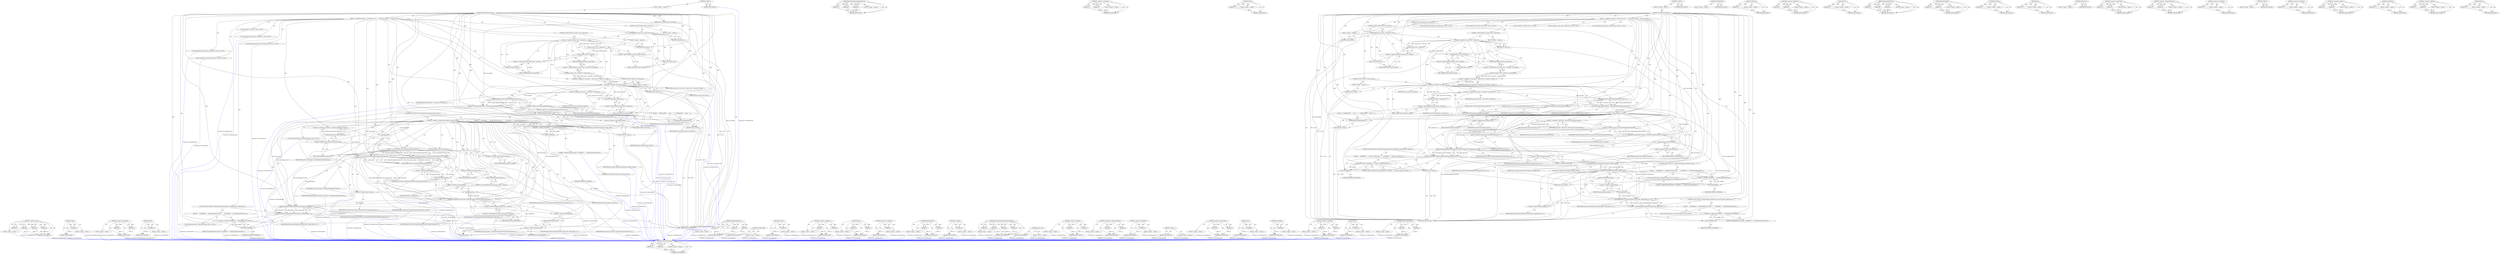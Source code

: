 digraph "UpdatePrintSettings" {
vulnerable_233 [label=<(METHOD,UpdatePrintSettings)>];
vulnerable_234 [label=<(PARAM,p1)>];
vulnerable_235 [label=<(PARAM,p2)>];
vulnerable_236 [label=<(BLOCK,&lt;empty&gt;,&lt;empty&gt;)>];
vulnerable_237 [label=<(METHOD_RETURN,ANY)>];
vulnerable_214 [label=<(METHOD,InitPrintSettingsAndPrepareFrame)>];
vulnerable_215 [label=<(PARAM,p1)>];
vulnerable_216 [label=<(PARAM,p2)>];
vulnerable_217 [label=<(PARAM,p3)>];
vulnerable_218 [label=<(BLOCK,&lt;empty&gt;,&lt;empty&gt;)>];
vulnerable_219 [label=<(METHOD_RETURN,ANY)>];
vulnerable_170 [label=<(METHOD,&lt;operator&gt;.assignment)>];
vulnerable_171 [label=<(PARAM,p1)>];
vulnerable_172 [label=<(PARAM,p2)>];
vulnerable_173 [label=<(BLOCK,&lt;empty&gt;,&lt;empty&gt;)>];
vulnerable_174 [label=<(METHOD_RETURN,ANY)>];
vulnerable_193 [label=<(METHOD,isNull)>];
vulnerable_194 [label=<(PARAM,p1)>];
vulnerable_195 [label=<(BLOCK,&lt;empty&gt;,&lt;empty&gt;)>];
vulnerable_196 [label=<(METHOD_RETURN,ANY)>];
vulnerable_6 [label=<(METHOD,&lt;global&gt;)<SUB>1</SUB>>];
vulnerable_7 [label=<(BLOCK,&lt;empty&gt;,&lt;empty&gt;)<SUB>1</SUB>>];
vulnerable_8 [label=<(METHOD,OnPrintForPrintPreview)<SUB>1</SUB>>];
vulnerable_9 [label=<(PARAM,const DictionaryValue&amp; job_settings)<SUB>2</SUB>>];
vulnerable_10 [label=<(BLOCK,{
  DCHECK(is_preview_);
  if (print_web_view_)...,{
  DCHECK(is_preview_);
  if (print_web_view_)...)<SUB>2</SUB>>];
vulnerable_11 [label="<(LOCAL,DCHECK : DCHECK)<SUB>3</SUB>>"];
vulnerable_12 [label=<(CONTROL_STRUCTURE,IF,if (print_web_view_))<SUB>4</SUB>>];
vulnerable_13 [label=<(IDENTIFIER,print_web_view_,if (print_web_view_))<SUB>4</SUB>>];
vulnerable_14 [label=<(BLOCK,&lt;empty&gt;,&lt;empty&gt;)<SUB>5</SUB>>];
vulnerable_15 [label=<(RETURN,return;,return;)<SUB>5</SUB>>];
vulnerable_16 [label=<(CONTROL_STRUCTURE,IF,if (!render_view()-&gt;webview()))<SUB>7</SUB>>];
vulnerable_17 [label=<(&lt;operator&gt;.logicalNot,!render_view()-&gt;webview())<SUB>7</SUB>>];
vulnerable_18 [label=<(webview,render_view()-&gt;webview())<SUB>7</SUB>>];
vulnerable_19 [label=<(&lt;operator&gt;.indirectFieldAccess,render_view()-&gt;webview)<SUB>7</SUB>>];
vulnerable_20 [label=<(render_view,render_view())<SUB>7</SUB>>];
vulnerable_21 [label=<(FIELD_IDENTIFIER,webview,webview)<SUB>7</SUB>>];
vulnerable_22 [label=<(BLOCK,&lt;empty&gt;,&lt;empty&gt;)<SUB>8</SUB>>];
vulnerable_23 [label=<(RETURN,return;,return;)<SUB>8</SUB>>];
vulnerable_24 [label="<(LOCAL,WebFrame* main_frame: WebFrame*)<SUB>9</SUB>>"];
vulnerable_25 [label=<(&lt;operator&gt;.assignment,* main_frame = render_view()-&gt;webview()-&gt;mainFr...)<SUB>9</SUB>>];
vulnerable_26 [label=<(IDENTIFIER,main_frame,* main_frame = render_view()-&gt;webview()-&gt;mainFr...)<SUB>9</SUB>>];
vulnerable_27 [label=<(mainFrame,render_view()-&gt;webview()-&gt;mainFrame())<SUB>9</SUB>>];
vulnerable_28 [label=<(&lt;operator&gt;.indirectFieldAccess,render_view()-&gt;webview()-&gt;mainFrame)<SUB>9</SUB>>];
vulnerable_29 [label=<(webview,render_view()-&gt;webview())<SUB>9</SUB>>];
vulnerable_30 [label=<(&lt;operator&gt;.indirectFieldAccess,render_view()-&gt;webview)<SUB>9</SUB>>];
vulnerable_31 [label=<(render_view,render_view())<SUB>9</SUB>>];
vulnerable_32 [label=<(FIELD_IDENTIFIER,webview,webview)<SUB>9</SUB>>];
vulnerable_33 [label=<(FIELD_IDENTIFIER,mainFrame,mainFrame)<SUB>9</SUB>>];
vulnerable_34 [label=<(CONTROL_STRUCTURE,IF,if (!main_frame))<SUB>10</SUB>>];
vulnerable_35 [label=<(&lt;operator&gt;.logicalNot,!main_frame)<SUB>10</SUB>>];
vulnerable_36 [label=<(IDENTIFIER,main_frame,!main_frame)<SUB>10</SUB>>];
vulnerable_37 [label=<(BLOCK,&lt;empty&gt;,&lt;empty&gt;)<SUB>11</SUB>>];
vulnerable_38 [label=<(RETURN,return;,return;)<SUB>11</SUB>>];
vulnerable_39 [label="<(LOCAL,WebDocument document: WebDocument)<SUB>13</SUB>>"];
vulnerable_40 [label=<(&lt;operator&gt;.assignment,document = main_frame-&gt;document())<SUB>13</SUB>>];
vulnerable_41 [label=<(IDENTIFIER,document,document = main_frame-&gt;document())<SUB>13</SUB>>];
vulnerable_42 [label=<(document,main_frame-&gt;document())<SUB>13</SUB>>];
vulnerable_43 [label=<(&lt;operator&gt;.indirectFieldAccess,main_frame-&gt;document)<SUB>13</SUB>>];
vulnerable_44 [label=<(IDENTIFIER,main_frame,main_frame-&gt;document())<SUB>13</SUB>>];
vulnerable_45 [label=<(FIELD_IDENTIFIER,document,document)<SUB>13</SUB>>];
vulnerable_46 [label="<(LOCAL,WebElement pdf_element: WebElement)<SUB>14</SUB>>"];
vulnerable_47 [label=<(&lt;operator&gt;.assignment,pdf_element = document.getElementById(&quot;pdf-view...)<SUB>14</SUB>>];
vulnerable_48 [label=<(IDENTIFIER,pdf_element,pdf_element = document.getElementById(&quot;pdf-view...)<SUB>14</SUB>>];
vulnerable_49 [label=<(getElementById,document.getElementById(&quot;pdf-viewer&quot;))<SUB>14</SUB>>];
vulnerable_50 [label=<(&lt;operator&gt;.fieldAccess,document.getElementById)<SUB>14</SUB>>];
vulnerable_51 [label=<(IDENTIFIER,document,document.getElementById(&quot;pdf-viewer&quot;))<SUB>14</SUB>>];
vulnerable_52 [label=<(FIELD_IDENTIFIER,getElementById,getElementById)<SUB>14</SUB>>];
vulnerable_53 [label=<(LITERAL,&quot;pdf-viewer&quot;,document.getElementById(&quot;pdf-viewer&quot;))<SUB>14</SUB>>];
vulnerable_54 [label=<(CONTROL_STRUCTURE,IF,if (pdf_element.isNull()))<SUB>15</SUB>>];
vulnerable_55 [label=<(isNull,pdf_element.isNull())<SUB>15</SUB>>];
vulnerable_56 [label=<(&lt;operator&gt;.fieldAccess,pdf_element.isNull)<SUB>15</SUB>>];
vulnerable_57 [label=<(IDENTIFIER,pdf_element,pdf_element.isNull())<SUB>15</SUB>>];
vulnerable_58 [label=<(FIELD_IDENTIFIER,isNull,isNull)<SUB>15</SUB>>];
vulnerable_59 [label=<(BLOCK,{
    NOTREACHED();
     return;
   },{
    NOTREACHED();
     return;
   })<SUB>15</SUB>>];
vulnerable_60 [label=<(NOTREACHED,NOTREACHED())<SUB>16</SUB>>];
vulnerable_61 [label=<(RETURN,return;,return;)<SUB>17</SUB>>];
vulnerable_62 [label="<(LOCAL,WebFrame* pdf_frame: WebFrame*)<SUB>20</SUB>>"];
vulnerable_63 [label=<(&lt;operator&gt;.assignment,* pdf_frame = pdf_element.document().frame())<SUB>20</SUB>>];
vulnerable_64 [label=<(IDENTIFIER,pdf_frame,* pdf_frame = pdf_element.document().frame())<SUB>20</SUB>>];
vulnerable_65 [label=<(frame,pdf_element.document().frame())<SUB>20</SUB>>];
vulnerable_66 [label=<(&lt;operator&gt;.fieldAccess,pdf_element.document().frame)<SUB>20</SUB>>];
vulnerable_67 [label=<(document,pdf_element.document())<SUB>20</SUB>>];
vulnerable_68 [label=<(&lt;operator&gt;.fieldAccess,pdf_element.document)<SUB>20</SUB>>];
vulnerable_69 [label=<(IDENTIFIER,pdf_element,pdf_element.document())<SUB>20</SUB>>];
vulnerable_70 [label=<(FIELD_IDENTIFIER,document,document)<SUB>20</SUB>>];
vulnerable_71 [label=<(FIELD_IDENTIFIER,frame,frame)<SUB>20</SUB>>];
vulnerable_72 [label=<(&lt;operator&gt;.greaterThan,scoped_ptr&lt;PrepareFrameAndViewForPrint&gt; prepare)<SUB>21</SUB>>];
vulnerable_73 [label=<(&lt;operator&gt;.lessThan,scoped_ptr&lt;PrepareFrameAndViewForPrint)<SUB>21</SUB>>];
vulnerable_74 [label=<(IDENTIFIER,scoped_ptr,scoped_ptr&lt;PrepareFrameAndViewForPrint)<SUB>21</SUB>>];
vulnerable_75 [label=<(IDENTIFIER,PrepareFrameAndViewForPrint,scoped_ptr&lt;PrepareFrameAndViewForPrint)<SUB>21</SUB>>];
vulnerable_76 [label=<(IDENTIFIER,prepare,scoped_ptr&lt;PrepareFrameAndViewForPrint&gt; prepare)<SUB>21</SUB>>];
vulnerable_77 [label=<(CONTROL_STRUCTURE,IF,if (!InitPrintSettingsAndPrepareFrame(pdf_frame, &amp;pdf_element, &amp;prepare)))<SUB>22</SUB>>];
vulnerable_78 [label=<(&lt;operator&gt;.logicalNot,!InitPrintSettingsAndPrepareFrame(pdf_frame, &amp;p...)<SUB>22</SUB>>];
vulnerable_79 [label=<(InitPrintSettingsAndPrepareFrame,InitPrintSettingsAndPrepareFrame(pdf_frame, &amp;pd...)<SUB>22</SUB>>];
vulnerable_80 [label=<(IDENTIFIER,pdf_frame,InitPrintSettingsAndPrepareFrame(pdf_frame, &amp;pd...)<SUB>22</SUB>>];
vulnerable_81 [label=<(&lt;operator&gt;.addressOf,&amp;pdf_element)<SUB>22</SUB>>];
vulnerable_82 [label=<(IDENTIFIER,pdf_element,InitPrintSettingsAndPrepareFrame(pdf_frame, &amp;pd...)<SUB>22</SUB>>];
vulnerable_83 [label=<(&lt;operator&gt;.addressOf,&amp;prepare)<SUB>22</SUB>>];
vulnerable_84 [label=<(IDENTIFIER,prepare,InitPrintSettingsAndPrepareFrame(pdf_frame, &amp;pd...)<SUB>22</SUB>>];
vulnerable_85 [label=<(BLOCK,{
    LOG(ERROR) &lt;&lt; &quot;Failed to initialize print...,{
    LOG(ERROR) &lt;&lt; &quot;Failed to initialize print...)<SUB>22</SUB>>];
vulnerable_86 [label=<(&lt;operator&gt;.shiftLeft,LOG(ERROR) &lt;&lt; &quot;Failed to initialize print page ...)<SUB>23</SUB>>];
vulnerable_87 [label=<(LOG,LOG(ERROR))<SUB>23</SUB>>];
vulnerable_88 [label=<(IDENTIFIER,ERROR,LOG(ERROR))<SUB>23</SUB>>];
vulnerable_89 [label=<(LITERAL,&quot;Failed to initialize print page settings&quot;,LOG(ERROR) &lt;&lt; &quot;Failed to initialize print page ...)<SUB>23</SUB>>];
vulnerable_90 [label=<(RETURN,return;,return;)<SUB>24</SUB>>];
vulnerable_91 [label=<(CONTROL_STRUCTURE,IF,if (!UpdatePrintSettings(job_settings, false)))<SUB>26</SUB>>];
vulnerable_92 [label=<(&lt;operator&gt;.logicalNot,!UpdatePrintSettings(job_settings, false))<SUB>26</SUB>>];
vulnerable_93 [label=<(UpdatePrintSettings,UpdatePrintSettings(job_settings, false))<SUB>26</SUB>>];
vulnerable_94 [label=<(IDENTIFIER,job_settings,UpdatePrintSettings(job_settings, false))<SUB>26</SUB>>];
vulnerable_95 [label=<(LITERAL,false,UpdatePrintSettings(job_settings, false))<SUB>26</SUB>>];
vulnerable_96 [label=<(BLOCK,{
     LOG(ERROR) &lt;&lt; &quot;UpdatePrintSettings faile...,{
     LOG(ERROR) &lt;&lt; &quot;UpdatePrintSettings faile...)<SUB>26</SUB>>];
vulnerable_97 [label=<(&lt;operator&gt;.shiftLeft,LOG(ERROR) &lt;&lt; &quot;UpdatePrintSettings failed&quot;)<SUB>27</SUB>>];
vulnerable_98 [label=<(LOG,LOG(ERROR))<SUB>27</SUB>>];
vulnerable_99 [label=<(IDENTIFIER,ERROR,LOG(ERROR))<SUB>27</SUB>>];
vulnerable_100 [label=<(LITERAL,&quot;UpdatePrintSettings failed&quot;,LOG(ERROR) &lt;&lt; &quot;UpdatePrintSettings failed&quot;)<SUB>27</SUB>>];
vulnerable_101 [label="<(LOCAL,DidFinishPrinting : DidFinishPrinting)<SUB>28</SUB>>"];
vulnerable_102 [label=<(RETURN,return;,return;)<SUB>29</SUB>>];
vulnerable_103 [label=<(CONTROL_STRUCTURE,IF,if (!RenderPagesForPrint(pdf_frame, &amp;pdf_element, prepare.get())))<SUB>32</SUB>>];
vulnerable_104 [label=<(&lt;operator&gt;.logicalNot,!RenderPagesForPrint(pdf_frame, &amp;pdf_element, p...)<SUB>32</SUB>>];
vulnerable_105 [label=<(RenderPagesForPrint,RenderPagesForPrint(pdf_frame, &amp;pdf_element, pr...)<SUB>32</SUB>>];
vulnerable_106 [label=<(IDENTIFIER,pdf_frame,RenderPagesForPrint(pdf_frame, &amp;pdf_element, pr...)<SUB>32</SUB>>];
vulnerable_107 [label=<(&lt;operator&gt;.addressOf,&amp;pdf_element)<SUB>32</SUB>>];
vulnerable_108 [label=<(IDENTIFIER,pdf_element,RenderPagesForPrint(pdf_frame, &amp;pdf_element, pr...)<SUB>32</SUB>>];
vulnerable_109 [label=<(get,prepare.get())<SUB>32</SUB>>];
vulnerable_110 [label=<(&lt;operator&gt;.fieldAccess,prepare.get)<SUB>32</SUB>>];
vulnerable_111 [label=<(IDENTIFIER,prepare,prepare.get())<SUB>32</SUB>>];
vulnerable_112 [label=<(FIELD_IDENTIFIER,get,get)<SUB>32</SUB>>];
vulnerable_113 [label=<(BLOCK,{
     LOG(ERROR) &lt;&lt; &quot;RenderPagesForPrint faile...,{
     LOG(ERROR) &lt;&lt; &quot;RenderPagesForPrint faile...)<SUB>32</SUB>>];
vulnerable_114 [label=<(&lt;operator&gt;.shiftLeft,LOG(ERROR) &lt;&lt; &quot;RenderPagesForPrint failed&quot;)<SUB>33</SUB>>];
vulnerable_115 [label=<(LOG,LOG(ERROR))<SUB>33</SUB>>];
vulnerable_116 [label=<(IDENTIFIER,ERROR,LOG(ERROR))<SUB>33</SUB>>];
vulnerable_117 [label=<(LITERAL,&quot;RenderPagesForPrint failed&quot;,LOG(ERROR) &lt;&lt; &quot;RenderPagesForPrint failed&quot;)<SUB>33</SUB>>];
vulnerable_118 [label="<(LOCAL,DidFinishPrinting : DidFinishPrinting)<SUB>34</SUB>>"];
vulnerable_119 [label=<(METHOD_RETURN,void)<SUB>1</SUB>>];
vulnerable_121 [label=<(METHOD_RETURN,ANY)<SUB>1</SUB>>];
vulnerable_197 [label=<(METHOD,NOTREACHED)>];
vulnerable_198 [label=<(BLOCK,&lt;empty&gt;,&lt;empty&gt;)>];
vulnerable_199 [label=<(METHOD_RETURN,ANY)>];
vulnerable_158 [label=<(METHOD,webview)>];
vulnerable_159 [label=<(PARAM,p1)>];
vulnerable_160 [label=<(BLOCK,&lt;empty&gt;,&lt;empty&gt;)>];
vulnerable_161 [label=<(METHOD_RETURN,ANY)>];
vulnerable_188 [label=<(METHOD,&lt;operator&gt;.fieldAccess)>];
vulnerable_189 [label=<(PARAM,p1)>];
vulnerable_190 [label=<(PARAM,p2)>];
vulnerable_191 [label=<(BLOCK,&lt;empty&gt;,&lt;empty&gt;)>];
vulnerable_192 [label=<(METHOD_RETURN,ANY)>];
vulnerable_229 [label=<(METHOD,LOG)>];
vulnerable_230 [label=<(PARAM,p1)>];
vulnerable_231 [label=<(BLOCK,&lt;empty&gt;,&lt;empty&gt;)>];
vulnerable_232 [label=<(METHOD_RETURN,ANY)>];
vulnerable_238 [label=<(METHOD,RenderPagesForPrint)>];
vulnerable_239 [label=<(PARAM,p1)>];
vulnerable_240 [label=<(PARAM,p2)>];
vulnerable_241 [label=<(PARAM,p3)>];
vulnerable_242 [label=<(BLOCK,&lt;empty&gt;,&lt;empty&gt;)>];
vulnerable_243 [label=<(METHOD_RETURN,ANY)>];
vulnerable_183 [label=<(METHOD,getElementById)>];
vulnerable_184 [label=<(PARAM,p1)>];
vulnerable_185 [label=<(PARAM,p2)>];
vulnerable_186 [label=<(BLOCK,&lt;empty&gt;,&lt;empty&gt;)>];
vulnerable_187 [label=<(METHOD_RETURN,ANY)>];
vulnerable_179 [label=<(METHOD,document)>];
vulnerable_180 [label=<(PARAM,p1)>];
vulnerable_181 [label=<(BLOCK,&lt;empty&gt;,&lt;empty&gt;)>];
vulnerable_182 [label=<(METHOD_RETURN,ANY)>];
vulnerable_244 [label=<(METHOD,get)>];
vulnerable_245 [label=<(PARAM,p1)>];
vulnerable_246 [label=<(BLOCK,&lt;empty&gt;,&lt;empty&gt;)>];
vulnerable_247 [label=<(METHOD_RETURN,ANY)>];
vulnerable_167 [label=<(METHOD,render_view)>];
vulnerable_168 [label=<(BLOCK,&lt;empty&gt;,&lt;empty&gt;)>];
vulnerable_169 [label=<(METHOD_RETURN,ANY)>];
vulnerable_204 [label=<(METHOD,&lt;operator&gt;.greaterThan)>];
vulnerable_205 [label=<(PARAM,p1)>];
vulnerable_206 [label=<(PARAM,p2)>];
vulnerable_207 [label=<(BLOCK,&lt;empty&gt;,&lt;empty&gt;)>];
vulnerable_208 [label=<(METHOD_RETURN,ANY)>];
vulnerable_162 [label=<(METHOD,&lt;operator&gt;.indirectFieldAccess)>];
vulnerable_163 [label=<(PARAM,p1)>];
vulnerable_164 [label=<(PARAM,p2)>];
vulnerable_165 [label=<(BLOCK,&lt;empty&gt;,&lt;empty&gt;)>];
vulnerable_166 [label=<(METHOD_RETURN,ANY)>];
vulnerable_154 [label=<(METHOD,&lt;operator&gt;.logicalNot)>];
vulnerable_155 [label=<(PARAM,p1)>];
vulnerable_156 [label=<(BLOCK,&lt;empty&gt;,&lt;empty&gt;)>];
vulnerable_157 [label=<(METHOD_RETURN,ANY)>];
vulnerable_148 [label=<(METHOD,&lt;global&gt;)<SUB>1</SUB>>];
vulnerable_149 [label=<(BLOCK,&lt;empty&gt;,&lt;empty&gt;)>];
vulnerable_150 [label=<(METHOD_RETURN,ANY)>];
vulnerable_220 [label=<(METHOD,&lt;operator&gt;.addressOf)>];
vulnerable_221 [label=<(PARAM,p1)>];
vulnerable_222 [label=<(BLOCK,&lt;empty&gt;,&lt;empty&gt;)>];
vulnerable_223 [label=<(METHOD_RETURN,ANY)>];
vulnerable_209 [label=<(METHOD,&lt;operator&gt;.lessThan)>];
vulnerable_210 [label=<(PARAM,p1)>];
vulnerable_211 [label=<(PARAM,p2)>];
vulnerable_212 [label=<(BLOCK,&lt;empty&gt;,&lt;empty&gt;)>];
vulnerable_213 [label=<(METHOD_RETURN,ANY)>];
vulnerable_175 [label=<(METHOD,mainFrame)>];
vulnerable_176 [label=<(PARAM,p1)>];
vulnerable_177 [label=<(BLOCK,&lt;empty&gt;,&lt;empty&gt;)>];
vulnerable_178 [label=<(METHOD_RETURN,ANY)>];
vulnerable_224 [label=<(METHOD,&lt;operator&gt;.shiftLeft)>];
vulnerable_225 [label=<(PARAM,p1)>];
vulnerable_226 [label=<(PARAM,p2)>];
vulnerable_227 [label=<(BLOCK,&lt;empty&gt;,&lt;empty&gt;)>];
vulnerable_228 [label=<(METHOD_RETURN,ANY)>];
vulnerable_200 [label=<(METHOD,frame)>];
vulnerable_201 [label=<(PARAM,p1)>];
vulnerable_202 [label=<(BLOCK,&lt;empty&gt;,&lt;empty&gt;)>];
vulnerable_203 [label=<(METHOD_RETURN,ANY)>];
fixed_243 [label=<(METHOD,&lt;operator&gt;.new)>];
fixed_244 [label=<(PARAM,p1)>];
fixed_245 [label=<(PARAM,p2)>];
fixed_246 [label=<(PARAM,p3)>];
fixed_247 [label=<(PARAM,p4)>];
fixed_248 [label=<(BLOCK,&lt;empty&gt;,&lt;empty&gt;)>];
fixed_249 [label=<(METHOD_RETURN,ANY)>];
fixed_224 [label=<(METHOD,frame)>];
fixed_225 [label=<(PARAM,p1)>];
fixed_226 [label=<(BLOCK,&lt;empty&gt;,&lt;empty&gt;)>];
fixed_227 [label=<(METHOD_RETURN,ANY)>];
fixed_180 [label=<(METHOD,&lt;operator&gt;.assignment)>];
fixed_181 [label=<(PARAM,p1)>];
fixed_182 [label=<(PARAM,p2)>];
fixed_183 [label=<(BLOCK,&lt;empty&gt;,&lt;empty&gt;)>];
fixed_184 [label=<(METHOD_RETURN,ANY)>];
fixed_203 [label=<(METHOD,isNull)>];
fixed_204 [label=<(PARAM,p1)>];
fixed_205 [label=<(BLOCK,&lt;empty&gt;,&lt;empty&gt;)>];
fixed_206 [label=<(METHOD_RETURN,ANY)>];
fixed_6 [label=<(METHOD,&lt;global&gt;)<SUB>1</SUB>>];
fixed_7 [label=<(BLOCK,&lt;empty&gt;,&lt;empty&gt;)<SUB>1</SUB>>];
fixed_8 [label=<(METHOD,OnPrintForPrintPreview)<SUB>1</SUB>>];
fixed_9 [label=<(PARAM,const DictionaryValue&amp; job_settings)<SUB>2</SUB>>];
fixed_10 [label=<(BLOCK,{
  DCHECK(is_preview_);
  if (print_web_view_)...,{
  DCHECK(is_preview_);
  if (print_web_view_)...)<SUB>2</SUB>>];
fixed_11 [label="<(LOCAL,DCHECK : DCHECK)<SUB>3</SUB>>"];
fixed_12 [label=<(CONTROL_STRUCTURE,IF,if (print_web_view_))<SUB>4</SUB>>];
fixed_13 [label=<(IDENTIFIER,print_web_view_,if (print_web_view_))<SUB>4</SUB>>];
fixed_14 [label=<(BLOCK,&lt;empty&gt;,&lt;empty&gt;)<SUB>5</SUB>>];
fixed_15 [label=<(RETURN,return;,return;)<SUB>5</SUB>>];
fixed_16 [label=<(CONTROL_STRUCTURE,IF,if (!render_view()-&gt;webview()))<SUB>7</SUB>>];
fixed_17 [label=<(&lt;operator&gt;.logicalNot,!render_view()-&gt;webview())<SUB>7</SUB>>];
fixed_18 [label=<(webview,render_view()-&gt;webview())<SUB>7</SUB>>];
fixed_19 [label=<(&lt;operator&gt;.indirectFieldAccess,render_view()-&gt;webview)<SUB>7</SUB>>];
fixed_20 [label=<(render_view,render_view())<SUB>7</SUB>>];
fixed_21 [label=<(FIELD_IDENTIFIER,webview,webview)<SUB>7</SUB>>];
fixed_22 [label=<(BLOCK,&lt;empty&gt;,&lt;empty&gt;)<SUB>8</SUB>>];
fixed_23 [label=<(RETURN,return;,return;)<SUB>8</SUB>>];
fixed_24 [label="<(LOCAL,WebFrame* main_frame: WebFrame*)<SUB>9</SUB>>"];
fixed_25 [label=<(&lt;operator&gt;.assignment,* main_frame = render_view()-&gt;webview()-&gt;mainFr...)<SUB>9</SUB>>];
fixed_26 [label=<(IDENTIFIER,main_frame,* main_frame = render_view()-&gt;webview()-&gt;mainFr...)<SUB>9</SUB>>];
fixed_27 [label=<(mainFrame,render_view()-&gt;webview()-&gt;mainFrame())<SUB>9</SUB>>];
fixed_28 [label=<(&lt;operator&gt;.indirectFieldAccess,render_view()-&gt;webview()-&gt;mainFrame)<SUB>9</SUB>>];
fixed_29 [label=<(webview,render_view()-&gt;webview())<SUB>9</SUB>>];
fixed_30 [label=<(&lt;operator&gt;.indirectFieldAccess,render_view()-&gt;webview)<SUB>9</SUB>>];
fixed_31 [label=<(render_view,render_view())<SUB>9</SUB>>];
fixed_32 [label=<(FIELD_IDENTIFIER,webview,webview)<SUB>9</SUB>>];
fixed_33 [label=<(FIELD_IDENTIFIER,mainFrame,mainFrame)<SUB>9</SUB>>];
fixed_34 [label=<(CONTROL_STRUCTURE,IF,if (!main_frame))<SUB>10</SUB>>];
fixed_35 [label=<(&lt;operator&gt;.logicalNot,!main_frame)<SUB>10</SUB>>];
fixed_36 [label=<(IDENTIFIER,main_frame,!main_frame)<SUB>10</SUB>>];
fixed_37 [label=<(BLOCK,&lt;empty&gt;,&lt;empty&gt;)<SUB>11</SUB>>];
fixed_38 [label=<(RETURN,return;,return;)<SUB>11</SUB>>];
fixed_39 [label="<(LOCAL,WebDocument document: WebDocument)<SUB>13</SUB>>"];
fixed_40 [label=<(&lt;operator&gt;.assignment,document = main_frame-&gt;document())<SUB>13</SUB>>];
fixed_41 [label=<(IDENTIFIER,document,document = main_frame-&gt;document())<SUB>13</SUB>>];
fixed_42 [label=<(document,main_frame-&gt;document())<SUB>13</SUB>>];
fixed_43 [label=<(&lt;operator&gt;.indirectFieldAccess,main_frame-&gt;document)<SUB>13</SUB>>];
fixed_44 [label=<(IDENTIFIER,main_frame,main_frame-&gt;document())<SUB>13</SUB>>];
fixed_45 [label=<(FIELD_IDENTIFIER,document,document)<SUB>13</SUB>>];
fixed_46 [label="<(LOCAL,WebElement pdf_element: WebElement)<SUB>14</SUB>>"];
fixed_47 [label=<(&lt;operator&gt;.assignment,pdf_element = document.getElementById(&quot;pdf-view...)<SUB>14</SUB>>];
fixed_48 [label=<(IDENTIFIER,pdf_element,pdf_element = document.getElementById(&quot;pdf-view...)<SUB>14</SUB>>];
fixed_49 [label=<(getElementById,document.getElementById(&quot;pdf-viewer&quot;))<SUB>14</SUB>>];
fixed_50 [label=<(&lt;operator&gt;.fieldAccess,document.getElementById)<SUB>14</SUB>>];
fixed_51 [label=<(IDENTIFIER,document,document.getElementById(&quot;pdf-viewer&quot;))<SUB>14</SUB>>];
fixed_52 [label=<(FIELD_IDENTIFIER,getElementById,getElementById)<SUB>14</SUB>>];
fixed_53 [label=<(LITERAL,&quot;pdf-viewer&quot;,document.getElementById(&quot;pdf-viewer&quot;))<SUB>14</SUB>>];
fixed_54 [label=<(CONTROL_STRUCTURE,IF,if (pdf_element.isNull()))<SUB>15</SUB>>];
fixed_55 [label=<(isNull,pdf_element.isNull())<SUB>15</SUB>>];
fixed_56 [label=<(&lt;operator&gt;.fieldAccess,pdf_element.isNull)<SUB>15</SUB>>];
fixed_57 [label=<(IDENTIFIER,pdf_element,pdf_element.isNull())<SUB>15</SUB>>];
fixed_58 [label=<(FIELD_IDENTIFIER,isNull,isNull)<SUB>15</SUB>>];
fixed_59 [label=<(BLOCK,{
    NOTREACHED();
     return;
   },{
    NOTREACHED();
     return;
   })<SUB>15</SUB>>];
fixed_60 [label=<(NOTREACHED,NOTREACHED())<SUB>16</SUB>>];
fixed_61 [label=<(RETURN,return;,return;)<SUB>17</SUB>>];
fixed_62 [label=<(CONTROL_STRUCTURE,IF,if (!UpdatePrintSettings(job_settings, false)))<SUB>20</SUB>>];
fixed_63 [label=<(&lt;operator&gt;.logicalNot,!UpdatePrintSettings(job_settings, false))<SUB>20</SUB>>];
fixed_64 [label=<(UpdatePrintSettings,UpdatePrintSettings(job_settings, false))<SUB>20</SUB>>];
fixed_65 [label=<(IDENTIFIER,job_settings,UpdatePrintSettings(job_settings, false))<SUB>20</SUB>>];
fixed_66 [label=<(LITERAL,false,UpdatePrintSettings(job_settings, false))<SUB>20</SUB>>];
fixed_67 [label=<(BLOCK,{
     LOG(ERROR) &lt;&lt; &quot;UpdatePrintSettings faile...,{
     LOG(ERROR) &lt;&lt; &quot;UpdatePrintSettings faile...)<SUB>20</SUB>>];
fixed_68 [label=<(&lt;operator&gt;.shiftLeft,LOG(ERROR) &lt;&lt; &quot;UpdatePrintSettings failed&quot;)<SUB>21</SUB>>];
fixed_69 [label=<(LOG,LOG(ERROR))<SUB>21</SUB>>];
fixed_70 [label=<(IDENTIFIER,ERROR,LOG(ERROR))<SUB>21</SUB>>];
fixed_71 [label=<(LITERAL,&quot;UpdatePrintSettings failed&quot;,LOG(ERROR) &lt;&lt; &quot;UpdatePrintSettings failed&quot;)<SUB>21</SUB>>];
fixed_72 [label="<(LOCAL,DidFinishPrinting : DidFinishPrinting)<SUB>22</SUB>>"];
fixed_73 [label=<(RETURN,return;,return;)<SUB>23</SUB>>];
fixed_74 [label="<(LOCAL,WebFrame* pdf_frame: WebFrame*)<SUB>26</SUB>>"];
fixed_75 [label=<(&lt;operator&gt;.assignment,* pdf_frame = pdf_element.document().frame())<SUB>26</SUB>>];
fixed_76 [label=<(IDENTIFIER,pdf_frame,* pdf_frame = pdf_element.document().frame())<SUB>26</SUB>>];
fixed_77 [label=<(frame,pdf_element.document().frame())<SUB>26</SUB>>];
fixed_78 [label=<(&lt;operator&gt;.fieldAccess,pdf_element.document().frame)<SUB>26</SUB>>];
fixed_79 [label=<(document,pdf_element.document())<SUB>26</SUB>>];
fixed_80 [label=<(&lt;operator&gt;.fieldAccess,pdf_element.document)<SUB>26</SUB>>];
fixed_81 [label=<(IDENTIFIER,pdf_element,pdf_element.document())<SUB>26</SUB>>];
fixed_82 [label=<(FIELD_IDENTIFIER,document,document)<SUB>26</SUB>>];
fixed_83 [label=<(FIELD_IDENTIFIER,frame,frame)<SUB>26</SUB>>];
fixed_84 [label=<(&lt;operator&gt;.greaterThan,scoped_ptr&lt;PrepareFrameAndViewForPrint&gt; prepare)<SUB>27</SUB>>];
fixed_85 [label=<(&lt;operator&gt;.lessThan,scoped_ptr&lt;PrepareFrameAndViewForPrint)<SUB>27</SUB>>];
fixed_86 [label=<(IDENTIFIER,scoped_ptr,scoped_ptr&lt;PrepareFrameAndViewForPrint)<SUB>27</SUB>>];
fixed_87 [label=<(IDENTIFIER,PrepareFrameAndViewForPrint,scoped_ptr&lt;PrepareFrameAndViewForPrint)<SUB>27</SUB>>];
fixed_88 [label=<(IDENTIFIER,prepare,scoped_ptr&lt;PrepareFrameAndViewForPrint&gt; prepare)<SUB>27</SUB>>];
fixed_89 [label=<(reset,prepare.reset(new PrepareFrameAndViewForPrint(p...)<SUB>28</SUB>>];
fixed_90 [label=<(&lt;operator&gt;.fieldAccess,prepare.reset)<SUB>28</SUB>>];
fixed_91 [label=<(IDENTIFIER,prepare,prepare.reset(new PrepareFrameAndViewForPrint(p...)<SUB>28</SUB>>];
fixed_92 [label=<(FIELD_IDENTIFIER,reset,reset)<SUB>28</SUB>>];
fixed_93 [label=<(&lt;operator&gt;.new,new PrepareFrameAndViewForPrint(print_pages_par...)<SUB>28</SUB>>];
fixed_94 [label=<(IDENTIFIER,PrepareFrameAndViewForPrint,new PrepareFrameAndViewForPrint(print_pages_par...)<SUB>28</SUB>>];
fixed_95 [label=<(&lt;operator&gt;.indirectFieldAccess,print_pages_params_-&gt;params)<SUB>28</SUB>>];
fixed_96 [label=<(IDENTIFIER,print_pages_params_,new PrepareFrameAndViewForPrint(print_pages_par...)<SUB>28</SUB>>];
fixed_97 [label=<(FIELD_IDENTIFIER,params,params)<SUB>28</SUB>>];
fixed_98 [label=<(IDENTIFIER,pdf_frame,new PrepareFrameAndViewForPrint(print_pages_par...)<SUB>29</SUB>>];
fixed_99 [label=<(&lt;operator&gt;.addressOf,&amp;pdf_element)<SUB>29</SUB>>];
fixed_100 [label=<(IDENTIFIER,pdf_element,new PrepareFrameAndViewForPrint(print_pages_par...)<SUB>29</SUB>>];
fixed_101 [label=<(UpdatePrintableSizeInPrintParameters,UpdatePrintableSizeInPrintParameters(pdf_frame,...)<SUB>30</SUB>>];
fixed_102 [label=<(IDENTIFIER,pdf_frame,UpdatePrintableSizeInPrintParameters(pdf_frame,...)<SUB>30</SUB>>];
fixed_103 [label=<(&lt;operator&gt;.addressOf,&amp;pdf_element)<SUB>30</SUB>>];
fixed_104 [label=<(IDENTIFIER,pdf_element,UpdatePrintableSizeInPrintParameters(pdf_frame,...)<SUB>30</SUB>>];
fixed_105 [label=<(get,prepare.get())<SUB>30</SUB>>];
fixed_106 [label=<(&lt;operator&gt;.fieldAccess,prepare.get)<SUB>30</SUB>>];
fixed_107 [label=<(IDENTIFIER,prepare,prepare.get())<SUB>30</SUB>>];
fixed_108 [label=<(FIELD_IDENTIFIER,get,get)<SUB>30</SUB>>];
fixed_109 [label=<(&lt;operator&gt;.addressOf,&amp;print_pages_params_-&gt;params)<SUB>31</SUB>>];
fixed_110 [label=<(&lt;operator&gt;.indirectFieldAccess,print_pages_params_-&gt;params)<SUB>31</SUB>>];
fixed_111 [label=<(IDENTIFIER,print_pages_params_,UpdatePrintableSizeInPrintParameters(pdf_frame,...)<SUB>31</SUB>>];
fixed_112 [label=<(FIELD_IDENTIFIER,params,params)<SUB>31</SUB>>];
fixed_113 [label=<(CONTROL_STRUCTURE,IF,if (!RenderPagesForPrint(pdf_frame, &amp;pdf_element, prepare.get())))<SUB>33</SUB>>];
fixed_114 [label=<(&lt;operator&gt;.logicalNot,!RenderPagesForPrint(pdf_frame, &amp;pdf_element, p...)<SUB>33</SUB>>];
fixed_115 [label=<(RenderPagesForPrint,RenderPagesForPrint(pdf_frame, &amp;pdf_element, pr...)<SUB>33</SUB>>];
fixed_116 [label=<(IDENTIFIER,pdf_frame,RenderPagesForPrint(pdf_frame, &amp;pdf_element, pr...)<SUB>33</SUB>>];
fixed_117 [label=<(&lt;operator&gt;.addressOf,&amp;pdf_element)<SUB>33</SUB>>];
fixed_118 [label=<(IDENTIFIER,pdf_element,RenderPagesForPrint(pdf_frame, &amp;pdf_element, pr...)<SUB>33</SUB>>];
fixed_119 [label=<(get,prepare.get())<SUB>33</SUB>>];
fixed_120 [label=<(&lt;operator&gt;.fieldAccess,prepare.get)<SUB>33</SUB>>];
fixed_121 [label=<(IDENTIFIER,prepare,prepare.get())<SUB>33</SUB>>];
fixed_122 [label=<(FIELD_IDENTIFIER,get,get)<SUB>33</SUB>>];
fixed_123 [label=<(BLOCK,{
     LOG(ERROR) &lt;&lt; &quot;RenderPagesForPrint faile...,{
     LOG(ERROR) &lt;&lt; &quot;RenderPagesForPrint faile...)<SUB>33</SUB>>];
fixed_124 [label=<(&lt;operator&gt;.shiftLeft,LOG(ERROR) &lt;&lt; &quot;RenderPagesForPrint failed&quot;)<SUB>34</SUB>>];
fixed_125 [label=<(LOG,LOG(ERROR))<SUB>34</SUB>>];
fixed_126 [label=<(IDENTIFIER,ERROR,LOG(ERROR))<SUB>34</SUB>>];
fixed_127 [label=<(LITERAL,&quot;RenderPagesForPrint failed&quot;,LOG(ERROR) &lt;&lt; &quot;RenderPagesForPrint failed&quot;)<SUB>34</SUB>>];
fixed_128 [label="<(LOCAL,DidFinishPrinting : DidFinishPrinting)<SUB>35</SUB>>"];
fixed_129 [label=<(METHOD_RETURN,void)<SUB>1</SUB>>];
fixed_131 [label=<(METHOD_RETURN,ANY)<SUB>1</SUB>>];
fixed_265 [label=<(METHOD,RenderPagesForPrint)>];
fixed_266 [label=<(PARAM,p1)>];
fixed_267 [label=<(PARAM,p2)>];
fixed_268 [label=<(PARAM,p3)>];
fixed_269 [label=<(BLOCK,&lt;empty&gt;,&lt;empty&gt;)>];
fixed_270 [label=<(METHOD_RETURN,ANY)>];
fixed_207 [label=<(METHOD,NOTREACHED)>];
fixed_208 [label=<(BLOCK,&lt;empty&gt;,&lt;empty&gt;)>];
fixed_209 [label=<(METHOD_RETURN,ANY)>];
fixed_168 [label=<(METHOD,webview)>];
fixed_169 [label=<(PARAM,p1)>];
fixed_170 [label=<(BLOCK,&lt;empty&gt;,&lt;empty&gt;)>];
fixed_171 [label=<(METHOD_RETURN,ANY)>];
fixed_198 [label=<(METHOD,&lt;operator&gt;.fieldAccess)>];
fixed_199 [label=<(PARAM,p1)>];
fixed_200 [label=<(PARAM,p2)>];
fixed_201 [label=<(BLOCK,&lt;empty&gt;,&lt;empty&gt;)>];
fixed_202 [label=<(METHOD_RETURN,ANY)>];
fixed_238 [label=<(METHOD,reset)>];
fixed_239 [label=<(PARAM,p1)>];
fixed_240 [label=<(PARAM,p2)>];
fixed_241 [label=<(BLOCK,&lt;empty&gt;,&lt;empty&gt;)>];
fixed_242 [label=<(METHOD_RETURN,ANY)>];
fixed_250 [label=<(METHOD,&lt;operator&gt;.addressOf)>];
fixed_251 [label=<(PARAM,p1)>];
fixed_252 [label=<(BLOCK,&lt;empty&gt;,&lt;empty&gt;)>];
fixed_253 [label=<(METHOD_RETURN,ANY)>];
fixed_193 [label=<(METHOD,getElementById)>];
fixed_194 [label=<(PARAM,p1)>];
fixed_195 [label=<(PARAM,p2)>];
fixed_196 [label=<(BLOCK,&lt;empty&gt;,&lt;empty&gt;)>];
fixed_197 [label=<(METHOD_RETURN,ANY)>];
fixed_189 [label=<(METHOD,document)>];
fixed_190 [label=<(PARAM,p1)>];
fixed_191 [label=<(BLOCK,&lt;empty&gt;,&lt;empty&gt;)>];
fixed_192 [label=<(METHOD_RETURN,ANY)>];
fixed_254 [label=<(METHOD,UpdatePrintableSizeInPrintParameters)>];
fixed_255 [label=<(PARAM,p1)>];
fixed_256 [label=<(PARAM,p2)>];
fixed_257 [label=<(PARAM,p3)>];
fixed_258 [label=<(PARAM,p4)>];
fixed_259 [label=<(BLOCK,&lt;empty&gt;,&lt;empty&gt;)>];
fixed_260 [label=<(METHOD_RETURN,ANY)>];
fixed_177 [label=<(METHOD,render_view)>];
fixed_178 [label=<(BLOCK,&lt;empty&gt;,&lt;empty&gt;)>];
fixed_179 [label=<(METHOD_RETURN,ANY)>];
fixed_215 [label=<(METHOD,&lt;operator&gt;.shiftLeft)>];
fixed_216 [label=<(PARAM,p1)>];
fixed_217 [label=<(PARAM,p2)>];
fixed_218 [label=<(BLOCK,&lt;empty&gt;,&lt;empty&gt;)>];
fixed_219 [label=<(METHOD_RETURN,ANY)>];
fixed_172 [label=<(METHOD,&lt;operator&gt;.indirectFieldAccess)>];
fixed_173 [label=<(PARAM,p1)>];
fixed_174 [label=<(PARAM,p2)>];
fixed_175 [label=<(BLOCK,&lt;empty&gt;,&lt;empty&gt;)>];
fixed_176 [label=<(METHOD_RETURN,ANY)>];
fixed_164 [label=<(METHOD,&lt;operator&gt;.logicalNot)>];
fixed_165 [label=<(PARAM,p1)>];
fixed_166 [label=<(BLOCK,&lt;empty&gt;,&lt;empty&gt;)>];
fixed_167 [label=<(METHOD_RETURN,ANY)>];
fixed_158 [label=<(METHOD,&lt;global&gt;)<SUB>1</SUB>>];
fixed_159 [label=<(BLOCK,&lt;empty&gt;,&lt;empty&gt;)>];
fixed_160 [label=<(METHOD_RETURN,ANY)>];
fixed_228 [label=<(METHOD,&lt;operator&gt;.greaterThan)>];
fixed_229 [label=<(PARAM,p1)>];
fixed_230 [label=<(PARAM,p2)>];
fixed_231 [label=<(BLOCK,&lt;empty&gt;,&lt;empty&gt;)>];
fixed_232 [label=<(METHOD_RETURN,ANY)>];
fixed_220 [label=<(METHOD,LOG)>];
fixed_221 [label=<(PARAM,p1)>];
fixed_222 [label=<(BLOCK,&lt;empty&gt;,&lt;empty&gt;)>];
fixed_223 [label=<(METHOD_RETURN,ANY)>];
fixed_185 [label=<(METHOD,mainFrame)>];
fixed_186 [label=<(PARAM,p1)>];
fixed_187 [label=<(BLOCK,&lt;empty&gt;,&lt;empty&gt;)>];
fixed_188 [label=<(METHOD_RETURN,ANY)>];
fixed_233 [label=<(METHOD,&lt;operator&gt;.lessThan)>];
fixed_234 [label=<(PARAM,p1)>];
fixed_235 [label=<(PARAM,p2)>];
fixed_236 [label=<(BLOCK,&lt;empty&gt;,&lt;empty&gt;)>];
fixed_237 [label=<(METHOD_RETURN,ANY)>];
fixed_261 [label=<(METHOD,get)>];
fixed_262 [label=<(PARAM,p1)>];
fixed_263 [label=<(BLOCK,&lt;empty&gt;,&lt;empty&gt;)>];
fixed_264 [label=<(METHOD_RETURN,ANY)>];
fixed_210 [label=<(METHOD,UpdatePrintSettings)>];
fixed_211 [label=<(PARAM,p1)>];
fixed_212 [label=<(PARAM,p2)>];
fixed_213 [label=<(BLOCK,&lt;empty&gt;,&lt;empty&gt;)>];
fixed_214 [label=<(METHOD_RETURN,ANY)>];
vulnerable_233 -> vulnerable_234  [key=0, label="AST: "];
vulnerable_233 -> vulnerable_234  [key=1, label="DDG: "];
vulnerable_233 -> vulnerable_236  [key=0, label="AST: "];
vulnerable_233 -> vulnerable_235  [key=0, label="AST: "];
vulnerable_233 -> vulnerable_235  [key=1, label="DDG: "];
vulnerable_233 -> vulnerable_237  [key=0, label="AST: "];
vulnerable_233 -> vulnerable_237  [key=1, label="CFG: "];
vulnerable_234 -> vulnerable_237  [key=0, label="DDG: p1"];
vulnerable_235 -> vulnerable_237  [key=0, label="DDG: p2"];
vulnerable_214 -> vulnerable_215  [key=0, label="AST: "];
vulnerable_214 -> vulnerable_215  [key=1, label="DDG: "];
vulnerable_214 -> vulnerable_218  [key=0, label="AST: "];
vulnerable_214 -> vulnerable_216  [key=0, label="AST: "];
vulnerable_214 -> vulnerable_216  [key=1, label="DDG: "];
vulnerable_214 -> vulnerable_219  [key=0, label="AST: "];
vulnerable_214 -> vulnerable_219  [key=1, label="CFG: "];
vulnerable_214 -> vulnerable_217  [key=0, label="AST: "];
vulnerable_214 -> vulnerable_217  [key=1, label="DDG: "];
vulnerable_215 -> vulnerable_219  [key=0, label="DDG: p1"];
vulnerable_216 -> vulnerable_219  [key=0, label="DDG: p2"];
vulnerable_217 -> vulnerable_219  [key=0, label="DDG: p3"];
vulnerable_170 -> vulnerable_171  [key=0, label="AST: "];
vulnerable_170 -> vulnerable_171  [key=1, label="DDG: "];
vulnerable_170 -> vulnerable_173  [key=0, label="AST: "];
vulnerable_170 -> vulnerable_172  [key=0, label="AST: "];
vulnerable_170 -> vulnerable_172  [key=1, label="DDG: "];
vulnerable_170 -> vulnerable_174  [key=0, label="AST: "];
vulnerable_170 -> vulnerable_174  [key=1, label="CFG: "];
vulnerable_171 -> vulnerable_174  [key=0, label="DDG: p1"];
vulnerable_172 -> vulnerable_174  [key=0, label="DDG: p2"];
vulnerable_193 -> vulnerable_194  [key=0, label="AST: "];
vulnerable_193 -> vulnerable_194  [key=1, label="DDG: "];
vulnerable_193 -> vulnerable_195  [key=0, label="AST: "];
vulnerable_193 -> vulnerable_196  [key=0, label="AST: "];
vulnerable_193 -> vulnerable_196  [key=1, label="CFG: "];
vulnerable_194 -> vulnerable_196  [key=0, label="DDG: p1"];
vulnerable_6 -> vulnerable_7  [key=0, label="AST: "];
vulnerable_6 -> vulnerable_121  [key=0, label="AST: "];
vulnerable_6 -> vulnerable_121  [key=1, label="CFG: "];
vulnerable_7 -> vulnerable_8  [key=0, label="AST: "];
vulnerable_8 -> vulnerable_9  [key=0, label="AST: "];
vulnerable_8 -> vulnerable_9  [key=1, label="DDG: "];
vulnerable_8 -> vulnerable_10  [key=0, label="AST: "];
vulnerable_8 -> vulnerable_119  [key=0, label="AST: "];
vulnerable_8 -> vulnerable_13  [key=0, label="CFG: "];
vulnerable_8 -> vulnerable_13  [key=1, label="DDG: "];
vulnerable_8 -> vulnerable_72  [key=0, label="DDG: "];
vulnerable_8 -> vulnerable_15  [key=0, label="DDG: "];
vulnerable_8 -> vulnerable_23  [key=0, label="DDG: "];
vulnerable_8 -> vulnerable_35  [key=0, label="DDG: "];
vulnerable_8 -> vulnerable_38  [key=0, label="DDG: "];
vulnerable_8 -> vulnerable_49  [key=0, label="DDG: "];
vulnerable_8 -> vulnerable_60  [key=0, label="DDG: "];
vulnerable_8 -> vulnerable_61  [key=0, label="DDG: "];
vulnerable_8 -> vulnerable_73  [key=0, label="DDG: "];
vulnerable_8 -> vulnerable_90  [key=0, label="DDG: "];
vulnerable_8 -> vulnerable_102  [key=0, label="DDG: "];
vulnerable_8 -> vulnerable_79  [key=0, label="DDG: "];
vulnerable_8 -> vulnerable_86  [key=0, label="DDG: "];
vulnerable_8 -> vulnerable_93  [key=0, label="DDG: "];
vulnerable_8 -> vulnerable_97  [key=0, label="DDG: "];
vulnerable_8 -> vulnerable_105  [key=0, label="DDG: "];
vulnerable_8 -> vulnerable_114  [key=0, label="DDG: "];
vulnerable_8 -> vulnerable_87  [key=0, label="DDG: "];
vulnerable_8 -> vulnerable_98  [key=0, label="DDG: "];
vulnerable_8 -> vulnerable_109  [key=0, label="DDG: "];
vulnerable_8 -> vulnerable_115  [key=0, label="DDG: "];
vulnerable_9 -> vulnerable_119  [key=0, label="DDG: job_settings"];
vulnerable_9 -> vulnerable_93  [key=0, label="DDG: job_settings"];
vulnerable_10 -> vulnerable_11  [key=0, label="AST: "];
vulnerable_10 -> vulnerable_12  [key=0, label="AST: "];
vulnerable_10 -> vulnerable_16  [key=0, label="AST: "];
vulnerable_10 -> vulnerable_24  [key=0, label="AST: "];
vulnerable_10 -> vulnerable_25  [key=0, label="AST: "];
vulnerable_10 -> vulnerable_34  [key=0, label="AST: "];
vulnerable_10 -> vulnerable_39  [key=0, label="AST: "];
vulnerable_10 -> vulnerable_40  [key=0, label="AST: "];
vulnerable_10 -> vulnerable_46  [key=0, label="AST: "];
vulnerable_10 -> vulnerable_47  [key=0, label="AST: "];
vulnerable_10 -> vulnerable_54  [key=0, label="AST: "];
vulnerable_10 -> vulnerable_62  [key=0, label="AST: "];
vulnerable_10 -> vulnerable_63  [key=0, label="AST: "];
vulnerable_10 -> vulnerable_72  [key=0, label="AST: "];
vulnerable_10 -> vulnerable_77  [key=0, label="AST: "];
vulnerable_10 -> vulnerable_91  [key=0, label="AST: "];
vulnerable_10 -> vulnerable_103  [key=0, label="AST: "];
vulnerable_12 -> vulnerable_13  [key=0, label="AST: "];
vulnerable_12 -> vulnerable_14  [key=0, label="AST: "];
vulnerable_13 -> vulnerable_15  [key=0, label="CFG: "];
vulnerable_13 -> vulnerable_15  [key=1, label="CDG: "];
vulnerable_13 -> vulnerable_20  [key=0, label="CFG: "];
vulnerable_13 -> vulnerable_20  [key=1, label="CDG: "];
vulnerable_13 -> vulnerable_17  [key=0, label="CDG: "];
vulnerable_13 -> vulnerable_21  [key=0, label="CDG: "];
vulnerable_13 -> vulnerable_19  [key=0, label="CDG: "];
vulnerable_13 -> vulnerable_18  [key=0, label="CDG: "];
vulnerable_14 -> vulnerable_15  [key=0, label="AST: "];
vulnerable_15 -> vulnerable_119  [key=0, label="CFG: "];
vulnerable_15 -> vulnerable_119  [key=1, label="DDG: &lt;RET&gt;"];
vulnerable_16 -> vulnerable_17  [key=0, label="AST: "];
vulnerable_16 -> vulnerable_22  [key=0, label="AST: "];
vulnerable_17 -> vulnerable_18  [key=0, label="AST: "];
vulnerable_17 -> vulnerable_23  [key=0, label="CFG: "];
vulnerable_17 -> vulnerable_23  [key=1, label="CDG: "];
vulnerable_17 -> vulnerable_31  [key=0, label="CFG: "];
vulnerable_17 -> vulnerable_31  [key=1, label="CDG: "];
vulnerable_17 -> vulnerable_30  [key=0, label="CDG: "];
vulnerable_17 -> vulnerable_32  [key=0, label="CDG: "];
vulnerable_17 -> vulnerable_28  [key=0, label="CDG: "];
vulnerable_17 -> vulnerable_25  [key=0, label="CDG: "];
vulnerable_17 -> vulnerable_27  [key=0, label="CDG: "];
vulnerable_17 -> vulnerable_29  [key=0, label="CDG: "];
vulnerable_17 -> vulnerable_35  [key=0, label="CDG: "];
vulnerable_17 -> vulnerable_33  [key=0, label="CDG: "];
vulnerable_18 -> vulnerable_19  [key=0, label="AST: "];
vulnerable_18 -> vulnerable_17  [key=0, label="CFG: "];
vulnerable_18 -> vulnerable_17  [key=1, label="DDG: render_view()-&gt;webview"];
vulnerable_18 -> vulnerable_29  [key=0, label="DDG: render_view()-&gt;webview"];
vulnerable_19 -> vulnerable_20  [key=0, label="AST: "];
vulnerable_19 -> vulnerable_21  [key=0, label="AST: "];
vulnerable_19 -> vulnerable_18  [key=0, label="CFG: "];
vulnerable_20 -> vulnerable_21  [key=0, label="CFG: "];
vulnerable_21 -> vulnerable_19  [key=0, label="CFG: "];
vulnerable_22 -> vulnerable_23  [key=0, label="AST: "];
vulnerable_23 -> vulnerable_119  [key=0, label="CFG: "];
vulnerable_23 -> vulnerable_119  [key=1, label="DDG: &lt;RET&gt;"];
vulnerable_25 -> vulnerable_26  [key=0, label="AST: "];
vulnerable_25 -> vulnerable_27  [key=0, label="AST: "];
vulnerable_25 -> vulnerable_35  [key=0, label="CFG: "];
vulnerable_25 -> vulnerable_35  [key=1, label="DDG: main_frame"];
vulnerable_27 -> vulnerable_28  [key=0, label="AST: "];
vulnerable_27 -> vulnerable_25  [key=0, label="CFG: "];
vulnerable_27 -> vulnerable_25  [key=1, label="DDG: render_view()-&gt;webview()-&gt;mainFrame"];
vulnerable_28 -> vulnerable_29  [key=0, label="AST: "];
vulnerable_28 -> vulnerable_33  [key=0, label="AST: "];
vulnerable_28 -> vulnerable_27  [key=0, label="CFG: "];
vulnerable_29 -> vulnerable_30  [key=0, label="AST: "];
vulnerable_29 -> vulnerable_33  [key=0, label="CFG: "];
vulnerable_30 -> vulnerable_31  [key=0, label="AST: "];
vulnerable_30 -> vulnerable_32  [key=0, label="AST: "];
vulnerable_30 -> vulnerable_29  [key=0, label="CFG: "];
vulnerable_31 -> vulnerable_32  [key=0, label="CFG: "];
vulnerable_32 -> vulnerable_30  [key=0, label="CFG: "];
vulnerable_33 -> vulnerable_28  [key=0, label="CFG: "];
vulnerable_34 -> vulnerable_35  [key=0, label="AST: "];
vulnerable_34 -> vulnerable_37  [key=0, label="AST: "];
vulnerable_35 -> vulnerable_36  [key=0, label="AST: "];
vulnerable_35 -> vulnerable_38  [key=0, label="CFG: "];
vulnerable_35 -> vulnerable_38  [key=1, label="CDG: "];
vulnerable_35 -> vulnerable_45  [key=0, label="CFG: "];
vulnerable_35 -> vulnerable_45  [key=1, label="CDG: "];
vulnerable_35 -> vulnerable_42  [key=0, label="DDG: main_frame"];
vulnerable_35 -> vulnerable_42  [key=1, label="CDG: "];
vulnerable_35 -> vulnerable_47  [key=0, label="CDG: "];
vulnerable_35 -> vulnerable_49  [key=0, label="CDG: "];
vulnerable_35 -> vulnerable_52  [key=0, label="CDG: "];
vulnerable_35 -> vulnerable_56  [key=0, label="CDG: "];
vulnerable_35 -> vulnerable_40  [key=0, label="CDG: "];
vulnerable_35 -> vulnerable_50  [key=0, label="CDG: "];
vulnerable_35 -> vulnerable_43  [key=0, label="CDG: "];
vulnerable_35 -> vulnerable_58  [key=0, label="CDG: "];
vulnerable_35 -> vulnerable_55  [key=0, label="CDG: "];
vulnerable_37 -> vulnerable_38  [key=0, label="AST: "];
vulnerable_38 -> vulnerable_119  [key=0, label="CFG: "];
vulnerable_38 -> vulnerable_119  [key=1, label="DDG: &lt;RET&gt;"];
vulnerable_40 -> vulnerable_41  [key=0, label="AST: "];
vulnerable_40 -> vulnerable_42  [key=0, label="AST: "];
vulnerable_40 -> vulnerable_52  [key=0, label="CFG: "];
vulnerable_40 -> vulnerable_49  [key=0, label="DDG: document"];
vulnerable_42 -> vulnerable_43  [key=0, label="AST: "];
vulnerable_42 -> vulnerable_40  [key=0, label="CFG: "];
vulnerable_42 -> vulnerable_40  [key=1, label="DDG: main_frame-&gt;document"];
vulnerable_43 -> vulnerable_44  [key=0, label="AST: "];
vulnerable_43 -> vulnerable_45  [key=0, label="AST: "];
vulnerable_43 -> vulnerable_42  [key=0, label="CFG: "];
vulnerable_45 -> vulnerable_43  [key=0, label="CFG: "];
vulnerable_47 -> vulnerable_48  [key=0, label="AST: "];
vulnerable_47 -> vulnerable_49  [key=0, label="AST: "];
vulnerable_47 -> vulnerable_58  [key=0, label="CFG: "];
vulnerable_47 -> vulnerable_55  [key=0, label="DDG: pdf_element"];
vulnerable_47 -> vulnerable_79  [key=0, label="DDG: pdf_element"];
vulnerable_47 -> vulnerable_105  [key=0, label="DDG: pdf_element"];
vulnerable_47 -> vulnerable_67  [key=0, label="DDG: pdf_element"];
vulnerable_49 -> vulnerable_50  [key=0, label="AST: "];
vulnerable_49 -> vulnerable_53  [key=0, label="AST: "];
vulnerable_49 -> vulnerable_47  [key=0, label="CFG: "];
vulnerable_49 -> vulnerable_47  [key=1, label="DDG: document.getElementById"];
vulnerable_49 -> vulnerable_47  [key=2, label="DDG: &quot;pdf-viewer&quot;"];
vulnerable_50 -> vulnerable_51  [key=0, label="AST: "];
vulnerable_50 -> vulnerable_52  [key=0, label="AST: "];
vulnerable_50 -> vulnerable_49  [key=0, label="CFG: "];
vulnerable_52 -> vulnerable_50  [key=0, label="CFG: "];
vulnerable_54 -> vulnerable_55  [key=0, label="AST: "];
vulnerable_54 -> vulnerable_59  [key=0, label="AST: "];
vulnerable_55 -> vulnerable_56  [key=0, label="AST: "];
vulnerable_55 -> vulnerable_60  [key=0, label="CFG: "];
vulnerable_55 -> vulnerable_60  [key=1, label="CDG: "];
vulnerable_55 -> vulnerable_70  [key=0, label="CFG: "];
vulnerable_55 -> vulnerable_70  [key=1, label="CDG: "];
vulnerable_55 -> vulnerable_79  [key=0, label="DDG: pdf_element.isNull"];
vulnerable_55 -> vulnerable_79  [key=1, label="CDG: "];
vulnerable_55 -> vulnerable_105  [key=0, label="DDG: pdf_element.isNull"];
vulnerable_55 -> vulnerable_68  [key=0, label="CDG: "];
vulnerable_55 -> vulnerable_73  [key=0, label="CDG: "];
vulnerable_55 -> vulnerable_66  [key=0, label="CDG: "];
vulnerable_55 -> vulnerable_81  [key=0, label="CDG: "];
vulnerable_55 -> vulnerable_72  [key=0, label="CDG: "];
vulnerable_55 -> vulnerable_67  [key=0, label="CDG: "];
vulnerable_55 -> vulnerable_65  [key=0, label="CDG: "];
vulnerable_55 -> vulnerable_61  [key=0, label="CDG: "];
vulnerable_55 -> vulnerable_83  [key=0, label="CDG: "];
vulnerable_55 -> vulnerable_71  [key=0, label="CDG: "];
vulnerable_55 -> vulnerable_63  [key=0, label="CDG: "];
vulnerable_55 -> vulnerable_78  [key=0, label="CDG: "];
vulnerable_56 -> vulnerable_57  [key=0, label="AST: "];
vulnerable_56 -> vulnerable_58  [key=0, label="AST: "];
vulnerable_56 -> vulnerable_55  [key=0, label="CFG: "];
vulnerable_58 -> vulnerable_56  [key=0, label="CFG: "];
vulnerable_59 -> vulnerable_60  [key=0, label="AST: "];
vulnerable_59 -> vulnerable_61  [key=0, label="AST: "];
vulnerable_60 -> vulnerable_61  [key=0, label="CFG: "];
vulnerable_61 -> vulnerable_119  [key=0, label="CFG: "];
vulnerable_61 -> vulnerable_119  [key=1, label="DDG: &lt;RET&gt;"];
vulnerable_63 -> vulnerable_64  [key=0, label="AST: "];
vulnerable_63 -> vulnerable_65  [key=0, label="AST: "];
vulnerable_63 -> vulnerable_73  [key=0, label="CFG: "];
vulnerable_63 -> vulnerable_79  [key=0, label="DDG: pdf_frame"];
vulnerable_65 -> vulnerable_66  [key=0, label="AST: "];
vulnerable_65 -> vulnerable_63  [key=0, label="CFG: "];
vulnerable_65 -> vulnerable_63  [key=1, label="DDG: pdf_element.document().frame"];
vulnerable_66 -> vulnerable_67  [key=0, label="AST: "];
vulnerable_66 -> vulnerable_71  [key=0, label="AST: "];
vulnerable_66 -> vulnerable_65  [key=0, label="CFG: "];
vulnerable_67 -> vulnerable_68  [key=0, label="AST: "];
vulnerable_67 -> vulnerable_71  [key=0, label="CFG: "];
vulnerable_67 -> vulnerable_79  [key=0, label="DDG: pdf_element.document"];
vulnerable_67 -> vulnerable_105  [key=0, label="DDG: pdf_element.document"];
vulnerable_68 -> vulnerable_69  [key=0, label="AST: "];
vulnerable_68 -> vulnerable_70  [key=0, label="AST: "];
vulnerable_68 -> vulnerable_67  [key=0, label="CFG: "];
vulnerable_70 -> vulnerable_68  [key=0, label="CFG: "];
vulnerable_71 -> vulnerable_66  [key=0, label="CFG: "];
vulnerable_72 -> vulnerable_73  [key=0, label="AST: "];
vulnerable_72 -> vulnerable_76  [key=0, label="AST: "];
vulnerable_72 -> vulnerable_81  [key=0, label="CFG: "];
vulnerable_72 -> vulnerable_79  [key=0, label="DDG: prepare"];
vulnerable_72 -> vulnerable_109  [key=0, label="DDG: prepare"];
vulnerable_73 -> vulnerable_74  [key=0, label="AST: "];
vulnerable_73 -> vulnerable_75  [key=0, label="AST: "];
vulnerable_73 -> vulnerable_72  [key=0, label="CFG: "];
vulnerable_73 -> vulnerable_72  [key=1, label="DDG: scoped_ptr"];
vulnerable_73 -> vulnerable_72  [key=2, label="DDG: PrepareFrameAndViewForPrint"];
vulnerable_73 -> vulnerable_119  [key=0, label="DDG: PrepareFrameAndViewForPrint"];
vulnerable_77 -> vulnerable_78  [key=0, label="AST: "];
vulnerable_77 -> vulnerable_85  [key=0, label="AST: "];
vulnerable_78 -> vulnerable_79  [key=0, label="AST: "];
vulnerable_78 -> vulnerable_87  [key=0, label="CFG: "];
vulnerable_78 -> vulnerable_87  [key=1, label="CDG: "];
vulnerable_78 -> vulnerable_93  [key=0, label="CFG: "];
vulnerable_78 -> vulnerable_93  [key=1, label="CDG: "];
vulnerable_78 -> vulnerable_92  [key=0, label="CDG: "];
vulnerable_78 -> vulnerable_90  [key=0, label="CDG: "];
vulnerable_78 -> vulnerable_86  [key=0, label="CDG: "];
vulnerable_79 -> vulnerable_80  [key=0, label="AST: "];
vulnerable_79 -> vulnerable_81  [key=0, label="AST: "];
vulnerable_79 -> vulnerable_83  [key=0, label="AST: "];
vulnerable_79 -> vulnerable_78  [key=0, label="CFG: "];
vulnerable_79 -> vulnerable_78  [key=1, label="DDG: pdf_frame"];
vulnerable_79 -> vulnerable_78  [key=2, label="DDG: &amp;pdf_element"];
vulnerable_79 -> vulnerable_78  [key=3, label="DDG: &amp;prepare"];
vulnerable_79 -> vulnerable_105  [key=0, label="DDG: pdf_frame"];
vulnerable_79 -> vulnerable_105  [key=1, label="DDG: &amp;pdf_element"];
vulnerable_81 -> vulnerable_82  [key=0, label="AST: "];
vulnerable_81 -> vulnerable_83  [key=0, label="CFG: "];
vulnerable_83 -> vulnerable_84  [key=0, label="AST: "];
vulnerable_83 -> vulnerable_79  [key=0, label="CFG: "];
vulnerable_85 -> vulnerable_86  [key=0, label="AST: "];
vulnerable_85 -> vulnerable_90  [key=0, label="AST: "];
vulnerable_86 -> vulnerable_87  [key=0, label="AST: "];
vulnerable_86 -> vulnerable_89  [key=0, label="AST: "];
vulnerable_86 -> vulnerable_90  [key=0, label="CFG: "];
vulnerable_87 -> vulnerable_88  [key=0, label="AST: "];
vulnerable_87 -> vulnerable_86  [key=0, label="CFG: "];
vulnerable_87 -> vulnerable_86  [key=1, label="DDG: ERROR"];
vulnerable_90 -> vulnerable_119  [key=0, label="CFG: "];
vulnerable_90 -> vulnerable_119  [key=1, label="DDG: &lt;RET&gt;"];
vulnerable_91 -> vulnerable_92  [key=0, label="AST: "];
vulnerable_91 -> vulnerable_96  [key=0, label="AST: "];
vulnerable_92 -> vulnerable_93  [key=0, label="AST: "];
vulnerable_92 -> vulnerable_98  [key=0, label="CFG: "];
vulnerable_92 -> vulnerable_98  [key=1, label="CDG: "];
vulnerable_92 -> vulnerable_107  [key=0, label="CFG: "];
vulnerable_92 -> vulnerable_107  [key=1, label="CDG: "];
vulnerable_92 -> vulnerable_102  [key=0, label="CDG: "];
vulnerable_92 -> vulnerable_104  [key=0, label="CDG: "];
vulnerable_92 -> vulnerable_97  [key=0, label="CDG: "];
vulnerable_92 -> vulnerable_112  [key=0, label="CDG: "];
vulnerable_92 -> vulnerable_105  [key=0, label="CDG: "];
vulnerable_92 -> vulnerable_110  [key=0, label="CDG: "];
vulnerable_92 -> vulnerable_109  [key=0, label="CDG: "];
vulnerable_93 -> vulnerable_94  [key=0, label="AST: "];
vulnerable_93 -> vulnerable_95  [key=0, label="AST: "];
vulnerable_93 -> vulnerable_92  [key=0, label="CFG: "];
vulnerable_93 -> vulnerable_92  [key=1, label="DDG: job_settings"];
vulnerable_93 -> vulnerable_92  [key=2, label="DDG: false"];
vulnerable_96 -> vulnerable_97  [key=0, label="AST: "];
vulnerable_96 -> vulnerable_101  [key=0, label="AST: "];
vulnerable_96 -> vulnerable_102  [key=0, label="AST: "];
vulnerable_97 -> vulnerable_98  [key=0, label="AST: "];
vulnerable_97 -> vulnerable_100  [key=0, label="AST: "];
vulnerable_97 -> vulnerable_102  [key=0, label="CFG: "];
vulnerable_98 -> vulnerable_99  [key=0, label="AST: "];
vulnerable_98 -> vulnerable_97  [key=0, label="CFG: "];
vulnerable_98 -> vulnerable_97  [key=1, label="DDG: ERROR"];
vulnerable_102 -> vulnerable_119  [key=0, label="CFG: "];
vulnerable_102 -> vulnerable_119  [key=1, label="DDG: &lt;RET&gt;"];
vulnerable_103 -> vulnerable_104  [key=0, label="AST: "];
vulnerable_103 -> vulnerable_113  [key=0, label="AST: "];
vulnerable_104 -> vulnerable_105  [key=0, label="AST: "];
vulnerable_104 -> vulnerable_119  [key=0, label="CFG: "];
vulnerable_104 -> vulnerable_115  [key=0, label="CFG: "];
vulnerable_104 -> vulnerable_115  [key=1, label="CDG: "];
vulnerable_104 -> vulnerable_114  [key=0, label="CDG: "];
vulnerable_105 -> vulnerable_106  [key=0, label="AST: "];
vulnerable_105 -> vulnerable_107  [key=0, label="AST: "];
vulnerable_105 -> vulnerable_109  [key=0, label="AST: "];
vulnerable_105 -> vulnerable_104  [key=0, label="CFG: "];
vulnerable_105 -> vulnerable_104  [key=1, label="DDG: pdf_frame"];
vulnerable_105 -> vulnerable_104  [key=2, label="DDG: &amp;pdf_element"];
vulnerable_105 -> vulnerable_104  [key=3, label="DDG: prepare.get()"];
vulnerable_107 -> vulnerable_108  [key=0, label="AST: "];
vulnerable_107 -> vulnerable_112  [key=0, label="CFG: "];
vulnerable_109 -> vulnerable_110  [key=0, label="AST: "];
vulnerable_109 -> vulnerable_105  [key=0, label="CFG: "];
vulnerable_109 -> vulnerable_105  [key=1, label="DDG: prepare.get"];
vulnerable_110 -> vulnerable_111  [key=0, label="AST: "];
vulnerable_110 -> vulnerable_112  [key=0, label="AST: "];
vulnerable_110 -> vulnerable_109  [key=0, label="CFG: "];
vulnerable_112 -> vulnerable_110  [key=0, label="CFG: "];
vulnerable_113 -> vulnerable_114  [key=0, label="AST: "];
vulnerable_113 -> vulnerable_118  [key=0, label="AST: "];
vulnerable_114 -> vulnerable_115  [key=0, label="AST: "];
vulnerable_114 -> vulnerable_117  [key=0, label="AST: "];
vulnerable_114 -> vulnerable_119  [key=0, label="CFG: "];
vulnerable_115 -> vulnerable_116  [key=0, label="AST: "];
vulnerable_115 -> vulnerable_114  [key=0, label="CFG: "];
vulnerable_115 -> vulnerable_114  [key=1, label="DDG: ERROR"];
vulnerable_197 -> vulnerable_198  [key=0, label="AST: "];
vulnerable_197 -> vulnerable_199  [key=0, label="AST: "];
vulnerable_197 -> vulnerable_199  [key=1, label="CFG: "];
vulnerable_158 -> vulnerable_159  [key=0, label="AST: "];
vulnerable_158 -> vulnerable_159  [key=1, label="DDG: "];
vulnerable_158 -> vulnerable_160  [key=0, label="AST: "];
vulnerable_158 -> vulnerable_161  [key=0, label="AST: "];
vulnerable_158 -> vulnerable_161  [key=1, label="CFG: "];
vulnerable_159 -> vulnerable_161  [key=0, label="DDG: p1"];
vulnerable_188 -> vulnerable_189  [key=0, label="AST: "];
vulnerable_188 -> vulnerable_189  [key=1, label="DDG: "];
vulnerable_188 -> vulnerable_191  [key=0, label="AST: "];
vulnerable_188 -> vulnerable_190  [key=0, label="AST: "];
vulnerable_188 -> vulnerable_190  [key=1, label="DDG: "];
vulnerable_188 -> vulnerable_192  [key=0, label="AST: "];
vulnerable_188 -> vulnerable_192  [key=1, label="CFG: "];
vulnerable_189 -> vulnerable_192  [key=0, label="DDG: p1"];
vulnerable_190 -> vulnerable_192  [key=0, label="DDG: p2"];
vulnerable_229 -> vulnerable_230  [key=0, label="AST: "];
vulnerable_229 -> vulnerable_230  [key=1, label="DDG: "];
vulnerable_229 -> vulnerable_231  [key=0, label="AST: "];
vulnerable_229 -> vulnerable_232  [key=0, label="AST: "];
vulnerable_229 -> vulnerable_232  [key=1, label="CFG: "];
vulnerable_230 -> vulnerable_232  [key=0, label="DDG: p1"];
vulnerable_238 -> vulnerable_239  [key=0, label="AST: "];
vulnerable_238 -> vulnerable_239  [key=1, label="DDG: "];
vulnerable_238 -> vulnerable_242  [key=0, label="AST: "];
vulnerable_238 -> vulnerable_240  [key=0, label="AST: "];
vulnerable_238 -> vulnerable_240  [key=1, label="DDG: "];
vulnerable_238 -> vulnerable_243  [key=0, label="AST: "];
vulnerable_238 -> vulnerable_243  [key=1, label="CFG: "];
vulnerable_238 -> vulnerable_241  [key=0, label="AST: "];
vulnerable_238 -> vulnerable_241  [key=1, label="DDG: "];
vulnerable_239 -> vulnerable_243  [key=0, label="DDG: p1"];
vulnerable_240 -> vulnerable_243  [key=0, label="DDG: p2"];
vulnerable_241 -> vulnerable_243  [key=0, label="DDG: p3"];
vulnerable_183 -> vulnerable_184  [key=0, label="AST: "];
vulnerable_183 -> vulnerable_184  [key=1, label="DDG: "];
vulnerable_183 -> vulnerable_186  [key=0, label="AST: "];
vulnerable_183 -> vulnerable_185  [key=0, label="AST: "];
vulnerable_183 -> vulnerable_185  [key=1, label="DDG: "];
vulnerable_183 -> vulnerable_187  [key=0, label="AST: "];
vulnerable_183 -> vulnerable_187  [key=1, label="CFG: "];
vulnerable_184 -> vulnerable_187  [key=0, label="DDG: p1"];
vulnerable_185 -> vulnerable_187  [key=0, label="DDG: p2"];
vulnerable_179 -> vulnerable_180  [key=0, label="AST: "];
vulnerable_179 -> vulnerable_180  [key=1, label="DDG: "];
vulnerable_179 -> vulnerable_181  [key=0, label="AST: "];
vulnerable_179 -> vulnerable_182  [key=0, label="AST: "];
vulnerable_179 -> vulnerable_182  [key=1, label="CFG: "];
vulnerable_180 -> vulnerable_182  [key=0, label="DDG: p1"];
vulnerable_244 -> vulnerable_245  [key=0, label="AST: "];
vulnerable_244 -> vulnerable_245  [key=1, label="DDG: "];
vulnerable_244 -> vulnerable_246  [key=0, label="AST: "];
vulnerable_244 -> vulnerable_247  [key=0, label="AST: "];
vulnerable_244 -> vulnerable_247  [key=1, label="CFG: "];
vulnerable_245 -> vulnerable_247  [key=0, label="DDG: p1"];
vulnerable_167 -> vulnerable_168  [key=0, label="AST: "];
vulnerable_167 -> vulnerable_169  [key=0, label="AST: "];
vulnerable_167 -> vulnerable_169  [key=1, label="CFG: "];
vulnerable_204 -> vulnerable_205  [key=0, label="AST: "];
vulnerable_204 -> vulnerable_205  [key=1, label="DDG: "];
vulnerable_204 -> vulnerable_207  [key=0, label="AST: "];
vulnerable_204 -> vulnerable_206  [key=0, label="AST: "];
vulnerable_204 -> vulnerable_206  [key=1, label="DDG: "];
vulnerable_204 -> vulnerable_208  [key=0, label="AST: "];
vulnerable_204 -> vulnerable_208  [key=1, label="CFG: "];
vulnerable_205 -> vulnerable_208  [key=0, label="DDG: p1"];
vulnerable_206 -> vulnerable_208  [key=0, label="DDG: p2"];
vulnerable_162 -> vulnerable_163  [key=0, label="AST: "];
vulnerable_162 -> vulnerable_163  [key=1, label="DDG: "];
vulnerable_162 -> vulnerable_165  [key=0, label="AST: "];
vulnerable_162 -> vulnerable_164  [key=0, label="AST: "];
vulnerable_162 -> vulnerable_164  [key=1, label="DDG: "];
vulnerable_162 -> vulnerable_166  [key=0, label="AST: "];
vulnerable_162 -> vulnerable_166  [key=1, label="CFG: "];
vulnerable_163 -> vulnerable_166  [key=0, label="DDG: p1"];
vulnerable_164 -> vulnerable_166  [key=0, label="DDG: p2"];
vulnerable_154 -> vulnerable_155  [key=0, label="AST: "];
vulnerable_154 -> vulnerable_155  [key=1, label="DDG: "];
vulnerable_154 -> vulnerable_156  [key=0, label="AST: "];
vulnerable_154 -> vulnerable_157  [key=0, label="AST: "];
vulnerable_154 -> vulnerable_157  [key=1, label="CFG: "];
vulnerable_155 -> vulnerable_157  [key=0, label="DDG: p1"];
vulnerable_148 -> vulnerable_149  [key=0, label="AST: "];
vulnerable_148 -> vulnerable_150  [key=0, label="AST: "];
vulnerable_148 -> vulnerable_150  [key=1, label="CFG: "];
vulnerable_220 -> vulnerable_221  [key=0, label="AST: "];
vulnerable_220 -> vulnerable_221  [key=1, label="DDG: "];
vulnerable_220 -> vulnerable_222  [key=0, label="AST: "];
vulnerable_220 -> vulnerable_223  [key=0, label="AST: "];
vulnerable_220 -> vulnerable_223  [key=1, label="CFG: "];
vulnerable_221 -> vulnerable_223  [key=0, label="DDG: p1"];
vulnerable_209 -> vulnerable_210  [key=0, label="AST: "];
vulnerable_209 -> vulnerable_210  [key=1, label="DDG: "];
vulnerable_209 -> vulnerable_212  [key=0, label="AST: "];
vulnerable_209 -> vulnerable_211  [key=0, label="AST: "];
vulnerable_209 -> vulnerable_211  [key=1, label="DDG: "];
vulnerable_209 -> vulnerable_213  [key=0, label="AST: "];
vulnerable_209 -> vulnerable_213  [key=1, label="CFG: "];
vulnerable_210 -> vulnerable_213  [key=0, label="DDG: p1"];
vulnerable_211 -> vulnerable_213  [key=0, label="DDG: p2"];
vulnerable_175 -> vulnerable_176  [key=0, label="AST: "];
vulnerable_175 -> vulnerable_176  [key=1, label="DDG: "];
vulnerable_175 -> vulnerable_177  [key=0, label="AST: "];
vulnerable_175 -> vulnerable_178  [key=0, label="AST: "];
vulnerable_175 -> vulnerable_178  [key=1, label="CFG: "];
vulnerable_176 -> vulnerable_178  [key=0, label="DDG: p1"];
vulnerable_224 -> vulnerable_225  [key=0, label="AST: "];
vulnerable_224 -> vulnerable_225  [key=1, label="DDG: "];
vulnerable_224 -> vulnerable_227  [key=0, label="AST: "];
vulnerable_224 -> vulnerable_226  [key=0, label="AST: "];
vulnerable_224 -> vulnerable_226  [key=1, label="DDG: "];
vulnerable_224 -> vulnerable_228  [key=0, label="AST: "];
vulnerable_224 -> vulnerable_228  [key=1, label="CFG: "];
vulnerable_225 -> vulnerable_228  [key=0, label="DDG: p1"];
vulnerable_226 -> vulnerable_228  [key=0, label="DDG: p2"];
vulnerable_200 -> vulnerable_201  [key=0, label="AST: "];
vulnerable_200 -> vulnerable_201  [key=1, label="DDG: "];
vulnerable_200 -> vulnerable_202  [key=0, label="AST: "];
vulnerable_200 -> vulnerable_203  [key=0, label="AST: "];
vulnerable_200 -> vulnerable_203  [key=1, label="CFG: "];
vulnerable_201 -> vulnerable_203  [key=0, label="DDG: p1"];
fixed_243 -> fixed_244  [key=0, label="AST: "];
fixed_243 -> fixed_244  [key=1, label="DDG: "];
fixed_243 -> fixed_248  [key=0, label="AST: "];
fixed_243 -> fixed_245  [key=0, label="AST: "];
fixed_243 -> fixed_245  [key=1, label="DDG: "];
fixed_243 -> fixed_249  [key=0, label="AST: "];
fixed_243 -> fixed_249  [key=1, label="CFG: "];
fixed_243 -> fixed_246  [key=0, label="AST: "];
fixed_243 -> fixed_246  [key=1, label="DDG: "];
fixed_243 -> fixed_247  [key=0, label="AST: "];
fixed_243 -> fixed_247  [key=1, label="DDG: "];
fixed_244 -> fixed_249  [key=0, label="DDG: p1"];
fixed_245 -> fixed_249  [key=0, label="DDG: p2"];
fixed_246 -> fixed_249  [key=0, label="DDG: p3"];
fixed_247 -> fixed_249  [key=0, label="DDG: p4"];
fixed_248 -> vulnerable_233  [color=blue, key=0, label="Connection to Vulnerable Root", penwidth="2.0", style=dashed];
fixed_249 -> vulnerable_233  [color=blue, key=0, label="Connection to Vulnerable Root", penwidth="2.0", style=dashed];
fixed_224 -> fixed_225  [key=0, label="AST: "];
fixed_224 -> fixed_225  [key=1, label="DDG: "];
fixed_224 -> fixed_226  [key=0, label="AST: "];
fixed_224 -> fixed_227  [key=0, label="AST: "];
fixed_224 -> fixed_227  [key=1, label="CFG: "];
fixed_225 -> fixed_227  [key=0, label="DDG: p1"];
fixed_226 -> vulnerable_233  [color=blue, key=0, label="Connection to Vulnerable Root", penwidth="2.0", style=dashed];
fixed_227 -> vulnerable_233  [color=blue, key=0, label="Connection to Vulnerable Root", penwidth="2.0", style=dashed];
fixed_180 -> fixed_181  [key=0, label="AST: "];
fixed_180 -> fixed_181  [key=1, label="DDG: "];
fixed_180 -> fixed_183  [key=0, label="AST: "];
fixed_180 -> fixed_182  [key=0, label="AST: "];
fixed_180 -> fixed_182  [key=1, label="DDG: "];
fixed_180 -> fixed_184  [key=0, label="AST: "];
fixed_180 -> fixed_184  [key=1, label="CFG: "];
fixed_181 -> fixed_184  [key=0, label="DDG: p1"];
fixed_182 -> fixed_184  [key=0, label="DDG: p2"];
fixed_183 -> vulnerable_233  [color=blue, key=0, label="Connection to Vulnerable Root", penwidth="2.0", style=dashed];
fixed_184 -> vulnerable_233  [color=blue, key=0, label="Connection to Vulnerable Root", penwidth="2.0", style=dashed];
fixed_203 -> fixed_204  [key=0, label="AST: "];
fixed_203 -> fixed_204  [key=1, label="DDG: "];
fixed_203 -> fixed_205  [key=0, label="AST: "];
fixed_203 -> fixed_206  [key=0, label="AST: "];
fixed_203 -> fixed_206  [key=1, label="CFG: "];
fixed_204 -> fixed_206  [key=0, label="DDG: p1"];
fixed_205 -> vulnerable_233  [color=blue, key=0, label="Connection to Vulnerable Root", penwidth="2.0", style=dashed];
fixed_206 -> vulnerable_233  [color=blue, key=0, label="Connection to Vulnerable Root", penwidth="2.0", style=dashed];
fixed_6 -> fixed_7  [key=0, label="AST: "];
fixed_6 -> fixed_131  [key=0, label="AST: "];
fixed_6 -> fixed_131  [key=1, label="CFG: "];
fixed_7 -> fixed_8  [key=0, label="AST: "];
fixed_8 -> fixed_9  [key=0, label="AST: "];
fixed_8 -> fixed_9  [key=1, label="DDG: "];
fixed_8 -> fixed_10  [key=0, label="AST: "];
fixed_8 -> fixed_129  [key=0, label="AST: "];
fixed_8 -> fixed_13  [key=0, label="CFG: "];
fixed_8 -> fixed_13  [key=1, label="DDG: "];
fixed_8 -> fixed_84  [key=0, label="DDG: "];
fixed_8 -> fixed_101  [key=0, label="DDG: "];
fixed_8 -> fixed_15  [key=0, label="DDG: "];
fixed_8 -> fixed_23  [key=0, label="DDG: "];
fixed_8 -> fixed_35  [key=0, label="DDG: "];
fixed_8 -> fixed_38  [key=0, label="DDG: "];
fixed_8 -> fixed_49  [key=0, label="DDG: "];
fixed_8 -> fixed_60  [key=0, label="DDG: "];
fixed_8 -> fixed_61  [key=0, label="DDG: "];
fixed_8 -> fixed_73  [key=0, label="DDG: "];
fixed_8 -> fixed_85  [key=0, label="DDG: "];
fixed_8 -> fixed_93  [key=0, label="DDG: "];
fixed_8 -> fixed_64  [key=0, label="DDG: "];
fixed_8 -> fixed_68  [key=0, label="DDG: "];
fixed_8 -> fixed_115  [key=0, label="DDG: "];
fixed_8 -> fixed_124  [key=0, label="DDG: "];
fixed_8 -> fixed_69  [key=0, label="DDG: "];
fixed_8 -> fixed_125  [key=0, label="DDG: "];
fixed_9 -> fixed_129  [key=0, label="DDG: job_settings"];
fixed_9 -> fixed_64  [key=0, label="DDG: job_settings"];
fixed_10 -> fixed_11  [key=0, label="AST: "];
fixed_10 -> fixed_12  [key=0, label="AST: "];
fixed_10 -> fixed_16  [key=0, label="AST: "];
fixed_10 -> fixed_24  [key=0, label="AST: "];
fixed_10 -> fixed_25  [key=0, label="AST: "];
fixed_10 -> fixed_34  [key=0, label="AST: "];
fixed_10 -> fixed_39  [key=0, label="AST: "];
fixed_10 -> fixed_40  [key=0, label="AST: "];
fixed_10 -> fixed_46  [key=0, label="AST: "];
fixed_10 -> fixed_47  [key=0, label="AST: "];
fixed_10 -> fixed_54  [key=0, label="AST: "];
fixed_10 -> fixed_62  [key=0, label="AST: "];
fixed_10 -> fixed_74  [key=0, label="AST: "];
fixed_10 -> fixed_75  [key=0, label="AST: "];
fixed_10 -> fixed_84  [key=0, label="AST: "];
fixed_10 -> fixed_89  [key=0, label="AST: "];
fixed_10 -> fixed_101  [key=0, label="AST: "];
fixed_10 -> fixed_113  [key=0, label="AST: "];
fixed_11 -> vulnerable_233  [color=blue, key=0, label="Connection to Vulnerable Root", penwidth="2.0", style=dashed];
fixed_12 -> fixed_13  [key=0, label="AST: "];
fixed_12 -> fixed_14  [key=0, label="AST: "];
fixed_13 -> fixed_15  [key=0, label="CFG: "];
fixed_13 -> fixed_15  [key=1, label="CDG: "];
fixed_13 -> fixed_20  [key=0, label="CFG: "];
fixed_13 -> fixed_20  [key=1, label="CDG: "];
fixed_13 -> fixed_17  [key=0, label="CDG: "];
fixed_13 -> fixed_21  [key=0, label="CDG: "];
fixed_13 -> fixed_19  [key=0, label="CDG: "];
fixed_13 -> fixed_18  [key=0, label="CDG: "];
fixed_14 -> fixed_15  [key=0, label="AST: "];
fixed_15 -> fixed_129  [key=0, label="CFG: "];
fixed_15 -> fixed_129  [key=1, label="DDG: &lt;RET&gt;"];
fixed_16 -> fixed_17  [key=0, label="AST: "];
fixed_16 -> fixed_22  [key=0, label="AST: "];
fixed_17 -> fixed_18  [key=0, label="AST: "];
fixed_17 -> fixed_23  [key=0, label="CFG: "];
fixed_17 -> fixed_23  [key=1, label="CDG: "];
fixed_17 -> fixed_31  [key=0, label="CFG: "];
fixed_17 -> fixed_31  [key=1, label="CDG: "];
fixed_17 -> fixed_30  [key=0, label="CDG: "];
fixed_17 -> fixed_25  [key=0, label="CDG: "];
fixed_17 -> fixed_27  [key=0, label="CDG: "];
fixed_17 -> fixed_35  [key=0, label="CDG: "];
fixed_17 -> fixed_33  [key=0, label="CDG: "];
fixed_17 -> fixed_32  [key=0, label="CDG: "];
fixed_17 -> fixed_28  [key=0, label="CDG: "];
fixed_17 -> fixed_29  [key=0, label="CDG: "];
fixed_18 -> fixed_19  [key=0, label="AST: "];
fixed_18 -> fixed_17  [key=0, label="CFG: "];
fixed_18 -> fixed_17  [key=1, label="DDG: render_view()-&gt;webview"];
fixed_18 -> fixed_29  [key=0, label="DDG: render_view()-&gt;webview"];
fixed_19 -> fixed_20  [key=0, label="AST: "];
fixed_19 -> fixed_21  [key=0, label="AST: "];
fixed_19 -> fixed_18  [key=0, label="CFG: "];
fixed_20 -> fixed_21  [key=0, label="CFG: "];
fixed_21 -> fixed_19  [key=0, label="CFG: "];
fixed_22 -> fixed_23  [key=0, label="AST: "];
fixed_23 -> fixed_129  [key=0, label="CFG: "];
fixed_23 -> fixed_129  [key=1, label="DDG: &lt;RET&gt;"];
fixed_24 -> vulnerable_233  [color=blue, key=0, label="Connection to Vulnerable Root", penwidth="2.0", style=dashed];
fixed_25 -> fixed_26  [key=0, label="AST: "];
fixed_25 -> fixed_27  [key=0, label="AST: "];
fixed_25 -> fixed_35  [key=0, label="CFG: "];
fixed_25 -> fixed_35  [key=1, label="DDG: main_frame"];
fixed_26 -> vulnerable_233  [color=blue, key=0, label="Connection to Vulnerable Root", penwidth="2.0", style=dashed];
fixed_27 -> fixed_28  [key=0, label="AST: "];
fixed_27 -> fixed_25  [key=0, label="CFG: "];
fixed_27 -> fixed_25  [key=1, label="DDG: render_view()-&gt;webview()-&gt;mainFrame"];
fixed_28 -> fixed_29  [key=0, label="AST: "];
fixed_28 -> fixed_33  [key=0, label="AST: "];
fixed_28 -> fixed_27  [key=0, label="CFG: "];
fixed_29 -> fixed_30  [key=0, label="AST: "];
fixed_29 -> fixed_33  [key=0, label="CFG: "];
fixed_30 -> fixed_31  [key=0, label="AST: "];
fixed_30 -> fixed_32  [key=0, label="AST: "];
fixed_30 -> fixed_29  [key=0, label="CFG: "];
fixed_31 -> fixed_32  [key=0, label="CFG: "];
fixed_32 -> fixed_30  [key=0, label="CFG: "];
fixed_33 -> fixed_28  [key=0, label="CFG: "];
fixed_34 -> fixed_35  [key=0, label="AST: "];
fixed_34 -> fixed_37  [key=0, label="AST: "];
fixed_35 -> fixed_36  [key=0, label="AST: "];
fixed_35 -> fixed_38  [key=0, label="CFG: "];
fixed_35 -> fixed_38  [key=1, label="CDG: "];
fixed_35 -> fixed_45  [key=0, label="CFG: "];
fixed_35 -> fixed_45  [key=1, label="CDG: "];
fixed_35 -> fixed_42  [key=0, label="DDG: main_frame"];
fixed_35 -> fixed_42  [key=1, label="CDG: "];
fixed_35 -> fixed_52  [key=0, label="CDG: "];
fixed_35 -> fixed_56  [key=0, label="CDG: "];
fixed_35 -> fixed_40  [key=0, label="CDG: "];
fixed_35 -> fixed_50  [key=0, label="CDG: "];
fixed_35 -> fixed_43  [key=0, label="CDG: "];
fixed_35 -> fixed_58  [key=0, label="CDG: "];
fixed_35 -> fixed_47  [key=0, label="CDG: "];
fixed_35 -> fixed_49  [key=0, label="CDG: "];
fixed_35 -> fixed_55  [key=0, label="CDG: "];
fixed_36 -> vulnerable_233  [color=blue, key=0, label="Connection to Vulnerable Root", penwidth="2.0", style=dashed];
fixed_37 -> fixed_38  [key=0, label="AST: "];
fixed_38 -> fixed_129  [key=0, label="CFG: "];
fixed_38 -> fixed_129  [key=1, label="DDG: &lt;RET&gt;"];
fixed_39 -> vulnerable_233  [color=blue, key=0, label="Connection to Vulnerable Root", penwidth="2.0", style=dashed];
fixed_40 -> fixed_41  [key=0, label="AST: "];
fixed_40 -> fixed_42  [key=0, label="AST: "];
fixed_40 -> fixed_52  [key=0, label="CFG: "];
fixed_40 -> fixed_49  [key=0, label="DDG: document"];
fixed_41 -> vulnerable_233  [color=blue, key=0, label="Connection to Vulnerable Root", penwidth="2.0", style=dashed];
fixed_42 -> fixed_43  [key=0, label="AST: "];
fixed_42 -> fixed_40  [key=0, label="CFG: "];
fixed_42 -> fixed_40  [key=1, label="DDG: main_frame-&gt;document"];
fixed_43 -> fixed_44  [key=0, label="AST: "];
fixed_43 -> fixed_45  [key=0, label="AST: "];
fixed_43 -> fixed_42  [key=0, label="CFG: "];
fixed_44 -> vulnerable_233  [color=blue, key=0, label="Connection to Vulnerable Root", penwidth="2.0", style=dashed];
fixed_45 -> fixed_43  [key=0, label="CFG: "];
fixed_46 -> vulnerable_233  [color=blue, key=0, label="Connection to Vulnerable Root", penwidth="2.0", style=dashed];
fixed_47 -> fixed_48  [key=0, label="AST: "];
fixed_47 -> fixed_49  [key=0, label="AST: "];
fixed_47 -> fixed_58  [key=0, label="CFG: "];
fixed_47 -> fixed_101  [key=0, label="DDG: pdf_element"];
fixed_47 -> fixed_55  [key=0, label="DDG: pdf_element"];
fixed_47 -> fixed_93  [key=0, label="DDG: pdf_element"];
fixed_47 -> fixed_115  [key=0, label="DDG: pdf_element"];
fixed_47 -> fixed_79  [key=0, label="DDG: pdf_element"];
fixed_48 -> vulnerable_233  [color=blue, key=0, label="Connection to Vulnerable Root", penwidth="2.0", style=dashed];
fixed_49 -> fixed_50  [key=0, label="AST: "];
fixed_49 -> fixed_53  [key=0, label="AST: "];
fixed_49 -> fixed_47  [key=0, label="CFG: "];
fixed_49 -> fixed_47  [key=1, label="DDG: document.getElementById"];
fixed_49 -> fixed_47  [key=2, label="DDG: &quot;pdf-viewer&quot;"];
fixed_50 -> fixed_51  [key=0, label="AST: "];
fixed_50 -> fixed_52  [key=0, label="AST: "];
fixed_50 -> fixed_49  [key=0, label="CFG: "];
fixed_51 -> vulnerable_233  [color=blue, key=0, label="Connection to Vulnerable Root", penwidth="2.0", style=dashed];
fixed_52 -> fixed_50  [key=0, label="CFG: "];
fixed_53 -> vulnerable_233  [color=blue, key=0, label="Connection to Vulnerable Root", penwidth="2.0", style=dashed];
fixed_54 -> fixed_55  [key=0, label="AST: "];
fixed_54 -> fixed_59  [key=0, label="AST: "];
fixed_55 -> fixed_56  [key=0, label="AST: "];
fixed_55 -> fixed_60  [key=0, label="CFG: "];
fixed_55 -> fixed_60  [key=1, label="CDG: "];
fixed_55 -> fixed_64  [key=0, label="CFG: "];
fixed_55 -> fixed_64  [key=1, label="CDG: "];
fixed_55 -> fixed_101  [key=0, label="DDG: pdf_element.isNull"];
fixed_55 -> fixed_93  [key=0, label="DDG: pdf_element.isNull"];
fixed_55 -> fixed_115  [key=0, label="DDG: pdf_element.isNull"];
fixed_55 -> fixed_61  [key=0, label="CDG: "];
fixed_55 -> fixed_63  [key=0, label="CDG: "];
fixed_56 -> fixed_57  [key=0, label="AST: "];
fixed_56 -> fixed_58  [key=0, label="AST: "];
fixed_56 -> fixed_55  [key=0, label="CFG: "];
fixed_57 -> vulnerable_233  [color=blue, key=0, label="Connection to Vulnerable Root", penwidth="2.0", style=dashed];
fixed_58 -> fixed_56  [key=0, label="CFG: "];
fixed_59 -> fixed_60  [key=0, label="AST: "];
fixed_59 -> fixed_61  [key=0, label="AST: "];
fixed_60 -> fixed_61  [key=0, label="CFG: "];
fixed_61 -> fixed_129  [key=0, label="CFG: "];
fixed_61 -> fixed_129  [key=1, label="DDG: &lt;RET&gt;"];
fixed_62 -> fixed_63  [key=0, label="AST: "];
fixed_62 -> fixed_67  [key=0, label="AST: "];
fixed_63 -> fixed_64  [key=0, label="AST: "];
fixed_63 -> fixed_69  [key=0, label="CFG: "];
fixed_63 -> fixed_69  [key=1, label="CDG: "];
fixed_63 -> fixed_82  [key=0, label="CFG: "];
fixed_63 -> fixed_82  [key=1, label="CDG: "];
fixed_63 -> fixed_115  [key=0, label="CDG: "];
fixed_63 -> fixed_68  [key=0, label="CDG: "];
fixed_63 -> fixed_73  [key=0, label="CDG: "];
fixed_63 -> fixed_77  [key=0, label="CDG: "];
fixed_63 -> fixed_120  [key=0, label="CDG: "];
fixed_63 -> fixed_75  [key=0, label="CDG: "];
fixed_63 -> fixed_84  [key=0, label="CDG: "];
fixed_63 -> fixed_114  [key=0, label="CDG: "];
fixed_63 -> fixed_85  [key=0, label="CDG: "];
fixed_63 -> fixed_103  [key=0, label="CDG: "];
fixed_63 -> fixed_119  [key=0, label="CDG: "];
fixed_63 -> fixed_95  [key=0, label="CDG: "];
fixed_63 -> fixed_92  [key=0, label="CDG: "];
fixed_63 -> fixed_97  [key=0, label="CDG: "];
fixed_63 -> fixed_112  [key=0, label="CDG: "];
fixed_63 -> fixed_93  [key=0, label="CDG: "];
fixed_63 -> fixed_101  [key=0, label="CDG: "];
fixed_63 -> fixed_90  [key=0, label="CDG: "];
fixed_63 -> fixed_79  [key=0, label="CDG: "];
fixed_63 -> fixed_80  [key=0, label="CDG: "];
fixed_63 -> fixed_108  [key=0, label="CDG: "];
fixed_63 -> fixed_89  [key=0, label="CDG: "];
fixed_63 -> fixed_122  [key=0, label="CDG: "];
fixed_63 -> fixed_99  [key=0, label="CDG: "];
fixed_63 -> fixed_106  [key=0, label="CDG: "];
fixed_63 -> fixed_83  [key=0, label="CDG: "];
fixed_63 -> fixed_105  [key=0, label="CDG: "];
fixed_63 -> fixed_110  [key=0, label="CDG: "];
fixed_63 -> fixed_117  [key=0, label="CDG: "];
fixed_63 -> fixed_78  [key=0, label="CDG: "];
fixed_63 -> fixed_109  [key=0, label="CDG: "];
fixed_64 -> fixed_65  [key=0, label="AST: "];
fixed_64 -> fixed_66  [key=0, label="AST: "];
fixed_64 -> fixed_63  [key=0, label="CFG: "];
fixed_64 -> fixed_63  [key=1, label="DDG: job_settings"];
fixed_64 -> fixed_63  [key=2, label="DDG: false"];
fixed_65 -> vulnerable_233  [color=blue, key=0, label="Connection to Vulnerable Root", penwidth="2.0", style=dashed];
fixed_66 -> vulnerable_233  [color=blue, key=0, label="Connection to Vulnerable Root", penwidth="2.0", style=dashed];
fixed_67 -> fixed_68  [key=0, label="AST: "];
fixed_67 -> fixed_72  [key=0, label="AST: "];
fixed_67 -> fixed_73  [key=0, label="AST: "];
fixed_68 -> fixed_69  [key=0, label="AST: "];
fixed_68 -> fixed_71  [key=0, label="AST: "];
fixed_68 -> fixed_73  [key=0, label="CFG: "];
fixed_69 -> fixed_70  [key=0, label="AST: "];
fixed_69 -> fixed_68  [key=0, label="CFG: "];
fixed_69 -> fixed_68  [key=1, label="DDG: ERROR"];
fixed_70 -> vulnerable_233  [color=blue, key=0, label="Connection to Vulnerable Root", penwidth="2.0", style=dashed];
fixed_71 -> vulnerable_233  [color=blue, key=0, label="Connection to Vulnerable Root", penwidth="2.0", style=dashed];
fixed_72 -> vulnerable_233  [color=blue, key=0, label="Connection to Vulnerable Root", penwidth="2.0", style=dashed];
fixed_73 -> fixed_129  [key=0, label="CFG: "];
fixed_73 -> fixed_129  [key=1, label="DDG: &lt;RET&gt;"];
fixed_74 -> vulnerable_233  [color=blue, key=0, label="Connection to Vulnerable Root", penwidth="2.0", style=dashed];
fixed_75 -> fixed_76  [key=0, label="AST: "];
fixed_75 -> fixed_77  [key=0, label="AST: "];
fixed_75 -> fixed_85  [key=0, label="CFG: "];
fixed_75 -> fixed_93  [key=0, label="DDG: pdf_frame"];
fixed_76 -> vulnerable_233  [color=blue, key=0, label="Connection to Vulnerable Root", penwidth="2.0", style=dashed];
fixed_77 -> fixed_78  [key=0, label="AST: "];
fixed_77 -> fixed_75  [key=0, label="CFG: "];
fixed_77 -> fixed_75  [key=1, label="DDG: pdf_element.document().frame"];
fixed_78 -> fixed_79  [key=0, label="AST: "];
fixed_78 -> fixed_83  [key=0, label="AST: "];
fixed_78 -> fixed_77  [key=0, label="CFG: "];
fixed_79 -> fixed_80  [key=0, label="AST: "];
fixed_79 -> fixed_83  [key=0, label="CFG: "];
fixed_79 -> fixed_101  [key=0, label="DDG: pdf_element.document"];
fixed_79 -> fixed_93  [key=0, label="DDG: pdf_element.document"];
fixed_79 -> fixed_115  [key=0, label="DDG: pdf_element.document"];
fixed_80 -> fixed_81  [key=0, label="AST: "];
fixed_80 -> fixed_82  [key=0, label="AST: "];
fixed_80 -> fixed_79  [key=0, label="CFG: "];
fixed_81 -> vulnerable_233  [color=blue, key=0, label="Connection to Vulnerable Root", penwidth="2.0", style=dashed];
fixed_82 -> fixed_80  [key=0, label="CFG: "];
fixed_83 -> fixed_78  [key=0, label="CFG: "];
fixed_84 -> fixed_85  [key=0, label="AST: "];
fixed_84 -> fixed_88  [key=0, label="AST: "];
fixed_84 -> fixed_92  [key=0, label="CFG: "];
fixed_84 -> fixed_89  [key=0, label="DDG: prepare"];
fixed_84 -> fixed_105  [key=0, label="DDG: prepare"];
fixed_84 -> fixed_119  [key=0, label="DDG: prepare"];
fixed_85 -> fixed_86  [key=0, label="AST: "];
fixed_85 -> fixed_87  [key=0, label="AST: "];
fixed_85 -> fixed_84  [key=0, label="CFG: "];
fixed_85 -> fixed_84  [key=1, label="DDG: scoped_ptr"];
fixed_85 -> fixed_84  [key=2, label="DDG: PrepareFrameAndViewForPrint"];
fixed_85 -> fixed_129  [key=0, label="DDG: scoped_ptr"];
fixed_85 -> fixed_93  [key=0, label="DDG: PrepareFrameAndViewForPrint"];
fixed_86 -> vulnerable_233  [color=blue, key=0, label="Connection to Vulnerable Root", penwidth="2.0", style=dashed];
fixed_87 -> vulnerable_233  [color=blue, key=0, label="Connection to Vulnerable Root", penwidth="2.0", style=dashed];
fixed_88 -> vulnerable_233  [color=blue, key=0, label="Connection to Vulnerable Root", penwidth="2.0", style=dashed];
fixed_89 -> fixed_90  [key=0, label="AST: "];
fixed_89 -> fixed_93  [key=0, label="AST: "];
fixed_89 -> fixed_103  [key=0, label="CFG: "];
fixed_90 -> fixed_91  [key=0, label="AST: "];
fixed_90 -> fixed_92  [key=0, label="AST: "];
fixed_90 -> fixed_97  [key=0, label="CFG: "];
fixed_91 -> vulnerable_233  [color=blue, key=0, label="Connection to Vulnerable Root", penwidth="2.0", style=dashed];
fixed_92 -> fixed_90  [key=0, label="CFG: "];
fixed_93 -> fixed_94  [key=0, label="AST: "];
fixed_93 -> fixed_95  [key=0, label="AST: "];
fixed_93 -> fixed_98  [key=0, label="AST: "];
fixed_93 -> fixed_99  [key=0, label="AST: "];
fixed_93 -> fixed_89  [key=0, label="CFG: "];
fixed_93 -> fixed_89  [key=1, label="DDG: PrepareFrameAndViewForPrint"];
fixed_93 -> fixed_89  [key=2, label="DDG: print_pages_params_-&gt;params"];
fixed_93 -> fixed_89  [key=3, label="DDG: pdf_frame"];
fixed_93 -> fixed_89  [key=4, label="DDG: &amp;pdf_element"];
fixed_93 -> fixed_101  [key=0, label="DDG: pdf_frame"];
fixed_93 -> fixed_101  [key=1, label="DDG: &amp;pdf_element"];
fixed_93 -> fixed_101  [key=2, label="DDG: print_pages_params_-&gt;params"];
fixed_93 -> fixed_115  [key=0, label="DDG: &amp;pdf_element"];
fixed_94 -> vulnerable_233  [color=blue, key=0, label="Connection to Vulnerable Root", penwidth="2.0", style=dashed];
fixed_95 -> fixed_96  [key=0, label="AST: "];
fixed_95 -> fixed_97  [key=0, label="AST: "];
fixed_95 -> fixed_99  [key=0, label="CFG: "];
fixed_96 -> vulnerable_233  [color=blue, key=0, label="Connection to Vulnerable Root", penwidth="2.0", style=dashed];
fixed_97 -> fixed_95  [key=0, label="CFG: "];
fixed_98 -> vulnerable_233  [color=blue, key=0, label="Connection to Vulnerable Root", penwidth="2.0", style=dashed];
fixed_99 -> fixed_100  [key=0, label="AST: "];
fixed_99 -> fixed_93  [key=0, label="CFG: "];
fixed_100 -> vulnerable_233  [color=blue, key=0, label="Connection to Vulnerable Root", penwidth="2.0", style=dashed];
fixed_101 -> fixed_102  [key=0, label="AST: "];
fixed_101 -> fixed_103  [key=0, label="AST: "];
fixed_101 -> fixed_105  [key=0, label="AST: "];
fixed_101 -> fixed_109  [key=0, label="AST: "];
fixed_101 -> fixed_117  [key=0, label="CFG: "];
fixed_101 -> fixed_115  [key=0, label="DDG: pdf_frame"];
fixed_101 -> fixed_115  [key=1, label="DDG: &amp;pdf_element"];
fixed_102 -> vulnerable_233  [color=blue, key=0, label="Connection to Vulnerable Root", penwidth="2.0", style=dashed];
fixed_103 -> fixed_104  [key=0, label="AST: "];
fixed_103 -> fixed_108  [key=0, label="CFG: "];
fixed_104 -> vulnerable_233  [color=blue, key=0, label="Connection to Vulnerable Root", penwidth="2.0", style=dashed];
fixed_105 -> fixed_106  [key=0, label="AST: "];
fixed_105 -> fixed_112  [key=0, label="CFG: "];
fixed_105 -> fixed_101  [key=0, label="DDG: prepare.get"];
fixed_105 -> fixed_119  [key=0, label="DDG: prepare.get"];
fixed_106 -> fixed_107  [key=0, label="AST: "];
fixed_106 -> fixed_108  [key=0, label="AST: "];
fixed_106 -> fixed_105  [key=0, label="CFG: "];
fixed_107 -> vulnerable_233  [color=blue, key=0, label="Connection to Vulnerable Root", penwidth="2.0", style=dashed];
fixed_108 -> fixed_106  [key=0, label="CFG: "];
fixed_109 -> fixed_110  [key=0, label="AST: "];
fixed_109 -> fixed_101  [key=0, label="CFG: "];
fixed_110 -> fixed_111  [key=0, label="AST: "];
fixed_110 -> fixed_112  [key=0, label="AST: "];
fixed_110 -> fixed_109  [key=0, label="CFG: "];
fixed_111 -> vulnerable_233  [color=blue, key=0, label="Connection to Vulnerable Root", penwidth="2.0", style=dashed];
fixed_112 -> fixed_110  [key=0, label="CFG: "];
fixed_113 -> fixed_114  [key=0, label="AST: "];
fixed_113 -> fixed_123  [key=0, label="AST: "];
fixed_114 -> fixed_115  [key=0, label="AST: "];
fixed_114 -> fixed_129  [key=0, label="CFG: "];
fixed_114 -> fixed_125  [key=0, label="CFG: "];
fixed_114 -> fixed_125  [key=1, label="CDG: "];
fixed_114 -> fixed_124  [key=0, label="CDG: "];
fixed_115 -> fixed_116  [key=0, label="AST: "];
fixed_115 -> fixed_117  [key=0, label="AST: "];
fixed_115 -> fixed_119  [key=0, label="AST: "];
fixed_115 -> fixed_114  [key=0, label="CFG: "];
fixed_115 -> fixed_114  [key=1, label="DDG: pdf_frame"];
fixed_115 -> fixed_114  [key=2, label="DDG: &amp;pdf_element"];
fixed_115 -> fixed_114  [key=3, label="DDG: prepare.get()"];
fixed_116 -> vulnerable_233  [color=blue, key=0, label="Connection to Vulnerable Root", penwidth="2.0", style=dashed];
fixed_117 -> fixed_118  [key=0, label="AST: "];
fixed_117 -> fixed_122  [key=0, label="CFG: "];
fixed_118 -> vulnerable_233  [color=blue, key=0, label="Connection to Vulnerable Root", penwidth="2.0", style=dashed];
fixed_119 -> fixed_120  [key=0, label="AST: "];
fixed_119 -> fixed_115  [key=0, label="CFG: "];
fixed_119 -> fixed_115  [key=1, label="DDG: prepare.get"];
fixed_120 -> fixed_121  [key=0, label="AST: "];
fixed_120 -> fixed_122  [key=0, label="AST: "];
fixed_120 -> fixed_119  [key=0, label="CFG: "];
fixed_121 -> vulnerable_233  [color=blue, key=0, label="Connection to Vulnerable Root", penwidth="2.0", style=dashed];
fixed_122 -> fixed_120  [key=0, label="CFG: "];
fixed_123 -> fixed_124  [key=0, label="AST: "];
fixed_123 -> fixed_128  [key=0, label="AST: "];
fixed_124 -> fixed_125  [key=0, label="AST: "];
fixed_124 -> fixed_127  [key=0, label="AST: "];
fixed_124 -> fixed_129  [key=0, label="CFG: "];
fixed_125 -> fixed_126  [key=0, label="AST: "];
fixed_125 -> fixed_124  [key=0, label="CFG: "];
fixed_125 -> fixed_124  [key=1, label="DDG: ERROR"];
fixed_126 -> vulnerable_233  [color=blue, key=0, label="Connection to Vulnerable Root", penwidth="2.0", style=dashed];
fixed_127 -> vulnerable_233  [color=blue, key=0, label="Connection to Vulnerable Root", penwidth="2.0", style=dashed];
fixed_128 -> vulnerable_233  [color=blue, key=0, label="Connection to Vulnerable Root", penwidth="2.0", style=dashed];
fixed_129 -> vulnerable_233  [color=blue, key=0, label="Connection to Vulnerable Root", penwidth="2.0", style=dashed];
fixed_131 -> vulnerable_233  [color=blue, key=0, label="Connection to Vulnerable Root", penwidth="2.0", style=dashed];
fixed_265 -> fixed_266  [key=0, label="AST: "];
fixed_265 -> fixed_266  [key=1, label="DDG: "];
fixed_265 -> fixed_269  [key=0, label="AST: "];
fixed_265 -> fixed_267  [key=0, label="AST: "];
fixed_265 -> fixed_267  [key=1, label="DDG: "];
fixed_265 -> fixed_270  [key=0, label="AST: "];
fixed_265 -> fixed_270  [key=1, label="CFG: "];
fixed_265 -> fixed_268  [key=0, label="AST: "];
fixed_265 -> fixed_268  [key=1, label="DDG: "];
fixed_266 -> fixed_270  [key=0, label="DDG: p1"];
fixed_267 -> fixed_270  [key=0, label="DDG: p2"];
fixed_268 -> fixed_270  [key=0, label="DDG: p3"];
fixed_269 -> vulnerable_233  [color=blue, key=0, label="Connection to Vulnerable Root", penwidth="2.0", style=dashed];
fixed_270 -> vulnerable_233  [color=blue, key=0, label="Connection to Vulnerable Root", penwidth="2.0", style=dashed];
fixed_207 -> fixed_208  [key=0, label="AST: "];
fixed_207 -> fixed_209  [key=0, label="AST: "];
fixed_207 -> fixed_209  [key=1, label="CFG: "];
fixed_208 -> vulnerable_233  [color=blue, key=0, label="Connection to Vulnerable Root", penwidth="2.0", style=dashed];
fixed_209 -> vulnerable_233  [color=blue, key=0, label="Connection to Vulnerable Root", penwidth="2.0", style=dashed];
fixed_168 -> fixed_169  [key=0, label="AST: "];
fixed_168 -> fixed_169  [key=1, label="DDG: "];
fixed_168 -> fixed_170  [key=0, label="AST: "];
fixed_168 -> fixed_171  [key=0, label="AST: "];
fixed_168 -> fixed_171  [key=1, label="CFG: "];
fixed_169 -> fixed_171  [key=0, label="DDG: p1"];
fixed_170 -> vulnerable_233  [color=blue, key=0, label="Connection to Vulnerable Root", penwidth="2.0", style=dashed];
fixed_171 -> vulnerable_233  [color=blue, key=0, label="Connection to Vulnerable Root", penwidth="2.0", style=dashed];
fixed_198 -> fixed_199  [key=0, label="AST: "];
fixed_198 -> fixed_199  [key=1, label="DDG: "];
fixed_198 -> fixed_201  [key=0, label="AST: "];
fixed_198 -> fixed_200  [key=0, label="AST: "];
fixed_198 -> fixed_200  [key=1, label="DDG: "];
fixed_198 -> fixed_202  [key=0, label="AST: "];
fixed_198 -> fixed_202  [key=1, label="CFG: "];
fixed_199 -> fixed_202  [key=0, label="DDG: p1"];
fixed_200 -> fixed_202  [key=0, label="DDG: p2"];
fixed_201 -> vulnerable_233  [color=blue, key=0, label="Connection to Vulnerable Root", penwidth="2.0", style=dashed];
fixed_202 -> vulnerable_233  [color=blue, key=0, label="Connection to Vulnerable Root", penwidth="2.0", style=dashed];
fixed_238 -> fixed_239  [key=0, label="AST: "];
fixed_238 -> fixed_239  [key=1, label="DDG: "];
fixed_238 -> fixed_241  [key=0, label="AST: "];
fixed_238 -> fixed_240  [key=0, label="AST: "];
fixed_238 -> fixed_240  [key=1, label="DDG: "];
fixed_238 -> fixed_242  [key=0, label="AST: "];
fixed_238 -> fixed_242  [key=1, label="CFG: "];
fixed_239 -> fixed_242  [key=0, label="DDG: p1"];
fixed_240 -> fixed_242  [key=0, label="DDG: p2"];
fixed_241 -> vulnerable_233  [color=blue, key=0, label="Connection to Vulnerable Root", penwidth="2.0", style=dashed];
fixed_242 -> vulnerable_233  [color=blue, key=0, label="Connection to Vulnerable Root", penwidth="2.0", style=dashed];
fixed_250 -> fixed_251  [key=0, label="AST: "];
fixed_250 -> fixed_251  [key=1, label="DDG: "];
fixed_250 -> fixed_252  [key=0, label="AST: "];
fixed_250 -> fixed_253  [key=0, label="AST: "];
fixed_250 -> fixed_253  [key=1, label="CFG: "];
fixed_251 -> fixed_253  [key=0, label="DDG: p1"];
fixed_252 -> vulnerable_233  [color=blue, key=0, label="Connection to Vulnerable Root", penwidth="2.0", style=dashed];
fixed_253 -> vulnerable_233  [color=blue, key=0, label="Connection to Vulnerable Root", penwidth="2.0", style=dashed];
fixed_193 -> fixed_194  [key=0, label="AST: "];
fixed_193 -> fixed_194  [key=1, label="DDG: "];
fixed_193 -> fixed_196  [key=0, label="AST: "];
fixed_193 -> fixed_195  [key=0, label="AST: "];
fixed_193 -> fixed_195  [key=1, label="DDG: "];
fixed_193 -> fixed_197  [key=0, label="AST: "];
fixed_193 -> fixed_197  [key=1, label="CFG: "];
fixed_194 -> fixed_197  [key=0, label="DDG: p1"];
fixed_195 -> fixed_197  [key=0, label="DDG: p2"];
fixed_196 -> vulnerable_233  [color=blue, key=0, label="Connection to Vulnerable Root", penwidth="2.0", style=dashed];
fixed_197 -> vulnerable_233  [color=blue, key=0, label="Connection to Vulnerable Root", penwidth="2.0", style=dashed];
fixed_189 -> fixed_190  [key=0, label="AST: "];
fixed_189 -> fixed_190  [key=1, label="DDG: "];
fixed_189 -> fixed_191  [key=0, label="AST: "];
fixed_189 -> fixed_192  [key=0, label="AST: "];
fixed_189 -> fixed_192  [key=1, label="CFG: "];
fixed_190 -> fixed_192  [key=0, label="DDG: p1"];
fixed_191 -> vulnerable_233  [color=blue, key=0, label="Connection to Vulnerable Root", penwidth="2.0", style=dashed];
fixed_192 -> vulnerable_233  [color=blue, key=0, label="Connection to Vulnerable Root", penwidth="2.0", style=dashed];
fixed_254 -> fixed_255  [key=0, label="AST: "];
fixed_254 -> fixed_255  [key=1, label="DDG: "];
fixed_254 -> fixed_259  [key=0, label="AST: "];
fixed_254 -> fixed_256  [key=0, label="AST: "];
fixed_254 -> fixed_256  [key=1, label="DDG: "];
fixed_254 -> fixed_260  [key=0, label="AST: "];
fixed_254 -> fixed_260  [key=1, label="CFG: "];
fixed_254 -> fixed_257  [key=0, label="AST: "];
fixed_254 -> fixed_257  [key=1, label="DDG: "];
fixed_254 -> fixed_258  [key=0, label="AST: "];
fixed_254 -> fixed_258  [key=1, label="DDG: "];
fixed_255 -> fixed_260  [key=0, label="DDG: p1"];
fixed_256 -> fixed_260  [key=0, label="DDG: p2"];
fixed_257 -> fixed_260  [key=0, label="DDG: p3"];
fixed_258 -> fixed_260  [key=0, label="DDG: p4"];
fixed_259 -> vulnerable_233  [color=blue, key=0, label="Connection to Vulnerable Root", penwidth="2.0", style=dashed];
fixed_260 -> vulnerable_233  [color=blue, key=0, label="Connection to Vulnerable Root", penwidth="2.0", style=dashed];
fixed_177 -> fixed_178  [key=0, label="AST: "];
fixed_177 -> fixed_179  [key=0, label="AST: "];
fixed_177 -> fixed_179  [key=1, label="CFG: "];
fixed_178 -> vulnerable_233  [color=blue, key=0, label="Connection to Vulnerable Root", penwidth="2.0", style=dashed];
fixed_179 -> vulnerable_233  [color=blue, key=0, label="Connection to Vulnerable Root", penwidth="2.0", style=dashed];
fixed_215 -> fixed_216  [key=0, label="AST: "];
fixed_215 -> fixed_216  [key=1, label="DDG: "];
fixed_215 -> fixed_218  [key=0, label="AST: "];
fixed_215 -> fixed_217  [key=0, label="AST: "];
fixed_215 -> fixed_217  [key=1, label="DDG: "];
fixed_215 -> fixed_219  [key=0, label="AST: "];
fixed_215 -> fixed_219  [key=1, label="CFG: "];
fixed_216 -> fixed_219  [key=0, label="DDG: p1"];
fixed_217 -> fixed_219  [key=0, label="DDG: p2"];
fixed_218 -> vulnerable_233  [color=blue, key=0, label="Connection to Vulnerable Root", penwidth="2.0", style=dashed];
fixed_219 -> vulnerable_233  [color=blue, key=0, label="Connection to Vulnerable Root", penwidth="2.0", style=dashed];
fixed_172 -> fixed_173  [key=0, label="AST: "];
fixed_172 -> fixed_173  [key=1, label="DDG: "];
fixed_172 -> fixed_175  [key=0, label="AST: "];
fixed_172 -> fixed_174  [key=0, label="AST: "];
fixed_172 -> fixed_174  [key=1, label="DDG: "];
fixed_172 -> fixed_176  [key=0, label="AST: "];
fixed_172 -> fixed_176  [key=1, label="CFG: "];
fixed_173 -> fixed_176  [key=0, label="DDG: p1"];
fixed_174 -> fixed_176  [key=0, label="DDG: p2"];
fixed_175 -> vulnerable_233  [color=blue, key=0, label="Connection to Vulnerable Root", penwidth="2.0", style=dashed];
fixed_176 -> vulnerable_233  [color=blue, key=0, label="Connection to Vulnerable Root", penwidth="2.0", style=dashed];
fixed_164 -> fixed_165  [key=0, label="AST: "];
fixed_164 -> fixed_165  [key=1, label="DDG: "];
fixed_164 -> fixed_166  [key=0, label="AST: "];
fixed_164 -> fixed_167  [key=0, label="AST: "];
fixed_164 -> fixed_167  [key=1, label="CFG: "];
fixed_165 -> fixed_167  [key=0, label="DDG: p1"];
fixed_166 -> vulnerable_233  [color=blue, key=0, label="Connection to Vulnerable Root", penwidth="2.0", style=dashed];
fixed_167 -> vulnerable_233  [color=blue, key=0, label="Connection to Vulnerable Root", penwidth="2.0", style=dashed];
fixed_158 -> fixed_159  [key=0, label="AST: "];
fixed_158 -> fixed_160  [key=0, label="AST: "];
fixed_158 -> fixed_160  [key=1, label="CFG: "];
fixed_159 -> vulnerable_233  [color=blue, key=0, label="Connection to Vulnerable Root", penwidth="2.0", style=dashed];
fixed_160 -> vulnerable_233  [color=blue, key=0, label="Connection to Vulnerable Root", penwidth="2.0", style=dashed];
fixed_228 -> fixed_229  [key=0, label="AST: "];
fixed_228 -> fixed_229  [key=1, label="DDG: "];
fixed_228 -> fixed_231  [key=0, label="AST: "];
fixed_228 -> fixed_230  [key=0, label="AST: "];
fixed_228 -> fixed_230  [key=1, label="DDG: "];
fixed_228 -> fixed_232  [key=0, label="AST: "];
fixed_228 -> fixed_232  [key=1, label="CFG: "];
fixed_229 -> fixed_232  [key=0, label="DDG: p1"];
fixed_230 -> fixed_232  [key=0, label="DDG: p2"];
fixed_231 -> vulnerable_233  [color=blue, key=0, label="Connection to Vulnerable Root", penwidth="2.0", style=dashed];
fixed_232 -> vulnerable_233  [color=blue, key=0, label="Connection to Vulnerable Root", penwidth="2.0", style=dashed];
fixed_220 -> fixed_221  [key=0, label="AST: "];
fixed_220 -> fixed_221  [key=1, label="DDG: "];
fixed_220 -> fixed_222  [key=0, label="AST: "];
fixed_220 -> fixed_223  [key=0, label="AST: "];
fixed_220 -> fixed_223  [key=1, label="CFG: "];
fixed_221 -> fixed_223  [key=0, label="DDG: p1"];
fixed_222 -> vulnerable_233  [color=blue, key=0, label="Connection to Vulnerable Root", penwidth="2.0", style=dashed];
fixed_223 -> vulnerable_233  [color=blue, key=0, label="Connection to Vulnerable Root", penwidth="2.0", style=dashed];
fixed_185 -> fixed_186  [key=0, label="AST: "];
fixed_185 -> fixed_186  [key=1, label="DDG: "];
fixed_185 -> fixed_187  [key=0, label="AST: "];
fixed_185 -> fixed_188  [key=0, label="AST: "];
fixed_185 -> fixed_188  [key=1, label="CFG: "];
fixed_186 -> fixed_188  [key=0, label="DDG: p1"];
fixed_187 -> vulnerable_233  [color=blue, key=0, label="Connection to Vulnerable Root", penwidth="2.0", style=dashed];
fixed_188 -> vulnerable_233  [color=blue, key=0, label="Connection to Vulnerable Root", penwidth="2.0", style=dashed];
fixed_233 -> fixed_234  [key=0, label="AST: "];
fixed_233 -> fixed_234  [key=1, label="DDG: "];
fixed_233 -> fixed_236  [key=0, label="AST: "];
fixed_233 -> fixed_235  [key=0, label="AST: "];
fixed_233 -> fixed_235  [key=1, label="DDG: "];
fixed_233 -> fixed_237  [key=0, label="AST: "];
fixed_233 -> fixed_237  [key=1, label="CFG: "];
fixed_234 -> fixed_237  [key=0, label="DDG: p1"];
fixed_235 -> fixed_237  [key=0, label="DDG: p2"];
fixed_236 -> vulnerable_233  [color=blue, key=0, label="Connection to Vulnerable Root", penwidth="2.0", style=dashed];
fixed_237 -> vulnerable_233  [color=blue, key=0, label="Connection to Vulnerable Root", penwidth="2.0", style=dashed];
fixed_261 -> fixed_262  [key=0, label="AST: "];
fixed_261 -> fixed_262  [key=1, label="DDG: "];
fixed_261 -> fixed_263  [key=0, label="AST: "];
fixed_261 -> fixed_264  [key=0, label="AST: "];
fixed_261 -> fixed_264  [key=1, label="CFG: "];
fixed_262 -> fixed_264  [key=0, label="DDG: p1"];
fixed_263 -> vulnerable_233  [color=blue, key=0, label="Connection to Vulnerable Root", penwidth="2.0", style=dashed];
fixed_264 -> vulnerable_233  [color=blue, key=0, label="Connection to Vulnerable Root", penwidth="2.0", style=dashed];
fixed_210 -> fixed_211  [key=0, label="AST: "];
fixed_210 -> fixed_211  [key=1, label="DDG: "];
fixed_210 -> fixed_213  [key=0, label="AST: "];
fixed_210 -> fixed_212  [key=0, label="AST: "];
fixed_210 -> fixed_212  [key=1, label="DDG: "];
fixed_210 -> fixed_214  [key=0, label="AST: "];
fixed_210 -> fixed_214  [key=1, label="CFG: "];
fixed_211 -> fixed_214  [key=0, label="DDG: p1"];
fixed_212 -> fixed_214  [key=0, label="DDG: p2"];
fixed_213 -> vulnerable_233  [color=blue, key=0, label="Connection to Vulnerable Root", penwidth="2.0", style=dashed];
fixed_214 -> vulnerable_233  [color=blue, key=0, label="Connection to Vulnerable Root", penwidth="2.0", style=dashed];
}
